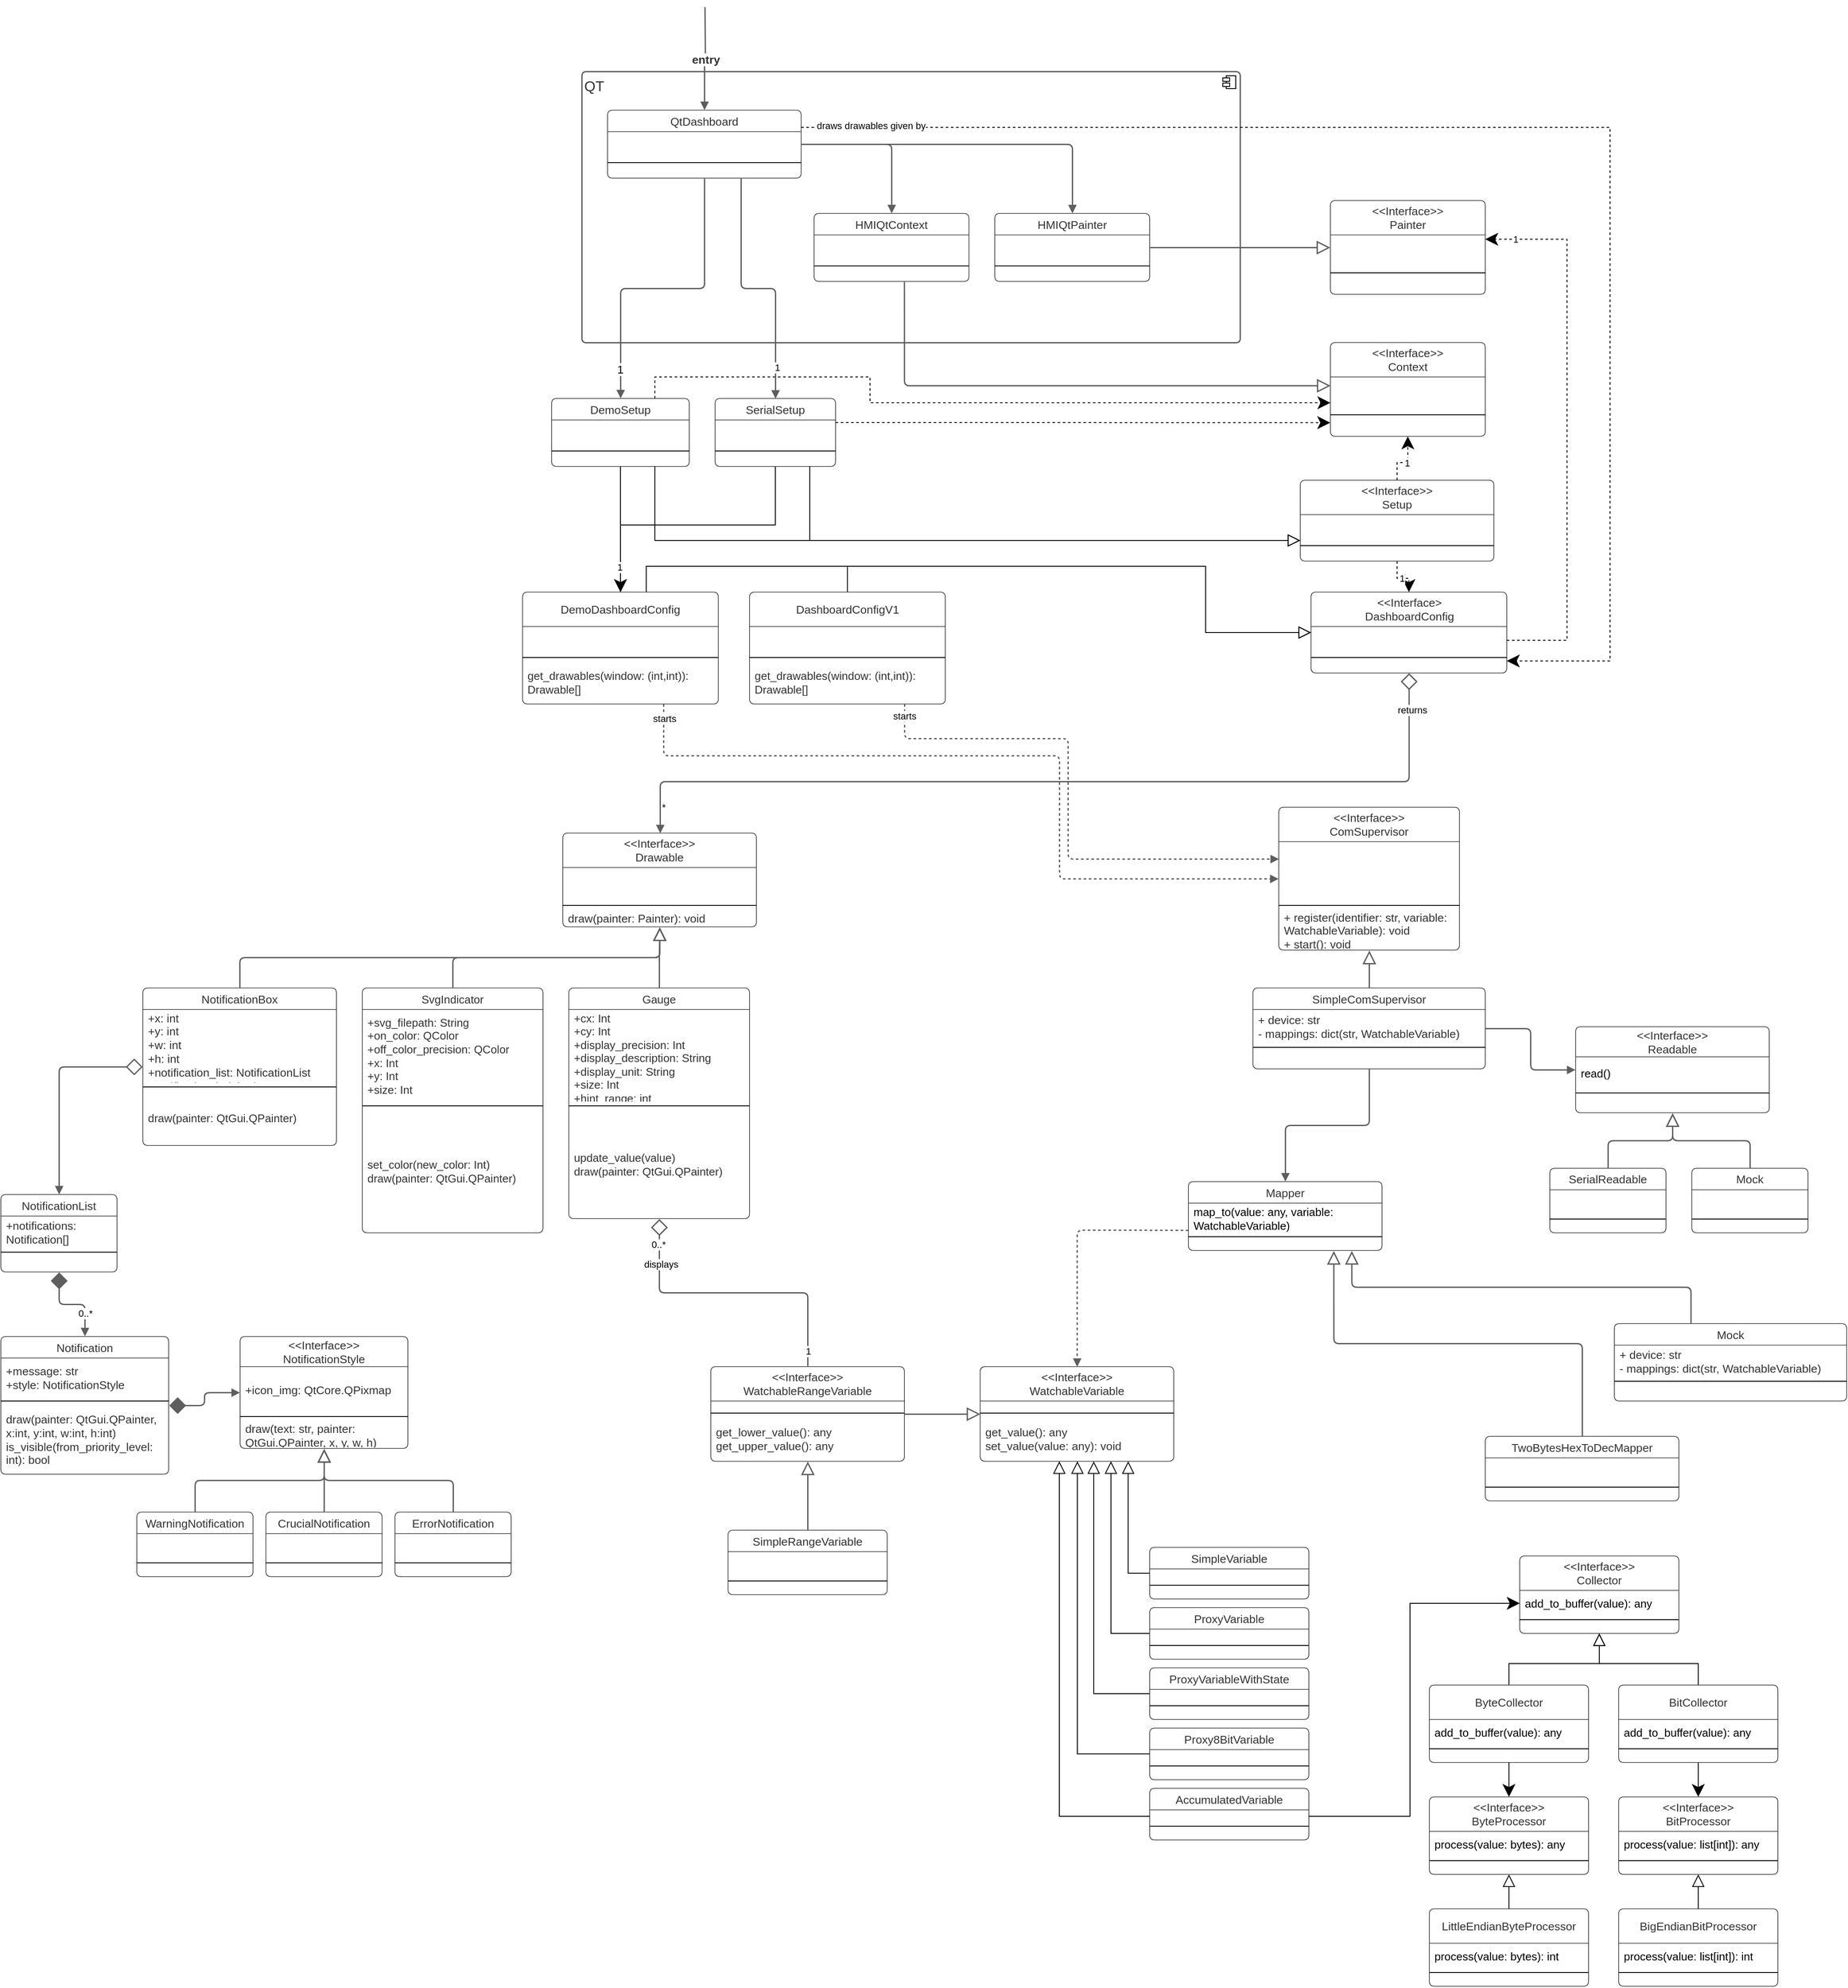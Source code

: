 <mxfile version="13.7.9" type="device" pages="2"><diagram id="OvWo1CDR1LtLt_i2AUPa" name="Class Diagram"><mxGraphModel dx="4294" dy="3791" grid="1" gridSize="10" guides="1" tooltips="1" connect="1" arrows="1" fold="1" page="1" pageScale="1" pageWidth="827" pageHeight="1169" math="0" shadow="0"><root><mxCell id="0"/><mxCell id="1" parent="0"/><mxCell id="y1bX6pfLJ3NHBqkjmhw--1" value="QT" style="html=1;dropTarget=0;fontSize=16.7;fontColor=#333333;align=left;spacing=3.8;verticalAlign=top;strokeColor=#5e5e5e;strokeOpacity=100;rounded=1;absoluteArcSize=1;arcSize=9;strokeWidth=1.5;" parent="1" vertex="1"><mxGeometry x="-1515" y="-1785" width="765" height="315" as="geometry"/></mxCell><mxCell id="y1bX6pfLJ3NHBqkjmhw--2" value="" style="shape=component;jettyWidth=8;jettyHeight=4;" parent="y1bX6pfLJ3NHBqkjmhw--1" vertex="1"><mxGeometry x="1" width="15" height="15" relative="1" as="geometry"><mxPoint x="-20" y="5" as="offset"/></mxGeometry></mxCell><mxCell id="y1bX6pfLJ3NHBqkjmhw--3" value="Gauge" style="html=1;overflow=block;blockSpacing=1;swimlane;childLayout=stackLayout;horizontal=1;horizontalStack=0;resizeParent=1;resizeParentMax=0;resizeLast=0;collapsible=0;fontStyle=0;marginBottom=0;swimlaneFillColor=#ffffff;startSize=25;whiteSpace=wrap;fontSize=13;fontColor=#333333;align=center;spacing=0;strokeColor=#333333;strokeOpacity=100;fillOpacity=100;rounded=1;absoluteArcSize=1;arcSize=12;fillColor=#ffffff;strokeWidth=0.8;" parent="1" vertex="1"><mxGeometry x="-1530" y="-720" width="210" height="268" as="geometry"/></mxCell><mxCell id="y1bX6pfLJ3NHBqkjmhw--4" value="+cx: Int&#10;+cy: Int&#10;+display_precision: Int&#10;+display_description: String&#10;+display_unit: String&#10;+size: Int&#10;+hint_range: int" style="part=1;html=1;resizeHeight=0;strokeColor=none;fillColor=none;align=left;verticalAlign=middle;spacingLeft=4;spacingRight=4;overflow=hidden;rotatable=0;points=[[0,0.5],[1,0.5]];portConstraint=eastwest;swimlaneFillColor=#ffffff;strokeOpacity=100;fillOpacity=100;whiteSpace=wrap;fontSize=13;fontColor=#333333;" parent="y1bX6pfLJ3NHBqkjmhw--3" vertex="1"><mxGeometry y="25" width="210" height="108" as="geometry"/></mxCell><mxCell id="y1bX6pfLJ3NHBqkjmhw--5" value="" style="line;strokeWidth=1;fillColor=none;align=left;verticalAlign=middle;spacingTop=-1;spacingLeft=3;spacingRight=3;rotatable=0;labelPosition=right;points=[];portConstraint=eastwest;" parent="y1bX6pfLJ3NHBqkjmhw--3" vertex="1"><mxGeometry y="133" width="210" height="8" as="geometry"/></mxCell><mxCell id="y1bX6pfLJ3NHBqkjmhw--6" value="update_value(value)&#10;draw(painter: QtGui.QPainter)" style="part=1;html=1;resizeHeight=0;strokeColor=none;fillColor=none;align=left;verticalAlign=middle;spacingLeft=4;spacingRight=4;overflow=hidden;rotatable=0;points=[[0,0.5],[1,0.5]];portConstraint=eastwest;swimlaneFillColor=#ffffff;strokeOpacity=100;fillOpacity=100;whiteSpace=wrap;fontSize=13;fontColor=#333333;" parent="y1bX6pfLJ3NHBqkjmhw--3" vertex="1"><mxGeometry y="141" width="210" height="127" as="geometry"/></mxCell><mxCell id="y1bX6pfLJ3NHBqkjmhw--7" value="SvgIndicator" style="html=1;overflow=block;blockSpacing=1;swimlane;childLayout=stackLayout;horizontal=1;horizontalStack=0;resizeParent=1;resizeParentMax=0;resizeLast=0;collapsible=0;fontStyle=0;marginBottom=0;swimlaneFillColor=#ffffff;startSize=25;whiteSpace=wrap;fontSize=13;fontColor=#333333;align=center;spacing=0;strokeColor=#333333;strokeOpacity=100;fillOpacity=100;rounded=1;absoluteArcSize=1;arcSize=12;fillColor=#ffffff;strokeWidth=0.8;" parent="1" vertex="1"><mxGeometry x="-1770" y="-720" width="210" height="284.5" as="geometry"/></mxCell><mxCell id="y1bX6pfLJ3NHBqkjmhw--8" value="+svg_filepath: String&#10;+on_color: QColor&#10;+off_color_precision: QColor&#10;+x: Int&#10;+y: Int&#10;+size: Int" style="part=1;html=1;resizeHeight=0;strokeColor=none;fillColor=none;align=left;verticalAlign=middle;spacingLeft=4;spacingRight=4;overflow=hidden;rotatable=0;points=[[0,0.5],[1,0.5]];portConstraint=eastwest;swimlaneFillColor=#ffffff;strokeOpacity=100;fillOpacity=100;whiteSpace=wrap;fontSize=13;fontColor=#333333;" parent="y1bX6pfLJ3NHBqkjmhw--7" vertex="1"><mxGeometry y="25" width="210" height="108" as="geometry"/></mxCell><mxCell id="y1bX6pfLJ3NHBqkjmhw--9" value="" style="line;strokeWidth=1;fillColor=none;align=left;verticalAlign=middle;spacingTop=-1;spacingLeft=3;spacingRight=3;rotatable=0;labelPosition=right;points=[];portConstraint=eastwest;" parent="y1bX6pfLJ3NHBqkjmhw--7" vertex="1"><mxGeometry y="133" width="210" height="8" as="geometry"/></mxCell><mxCell id="y1bX6pfLJ3NHBqkjmhw--10" value="set_color(new_color: Int)&#10;draw(painter: QtGui.QPainter)" style="part=1;html=1;resizeHeight=0;strokeColor=none;fillColor=none;align=left;verticalAlign=middle;spacingLeft=4;spacingRight=4;overflow=hidden;rotatable=0;points=[[0,0.5],[1,0.5]];portConstraint=eastwest;swimlaneFillColor=#ffffff;strokeOpacity=100;fillOpacity=100;whiteSpace=wrap;fontSize=13;fontColor=#333333;" parent="y1bX6pfLJ3NHBqkjmhw--7" vertex="1"><mxGeometry y="141" width="210" height="143.5" as="geometry"/></mxCell><mxCell id="y1bX6pfLJ3NHBqkjmhw--11" value="&amp;lt;&amp;lt;Interface&amp;gt;&amp;gt;&#10;WatchableVariable" style="html=1;overflow=block;blockSpacing=1;swimlane;childLayout=stackLayout;horizontal=1;horizontalStack=0;resizeParent=1;resizeParentMax=0;resizeLast=0;collapsible=0;fontStyle=0;marginBottom=0;swimlaneFillColor=#ffffff;startSize=40;whiteSpace=wrap;fontSize=13.3;fontColor=#333333;spacing=0;strokeColor=#333333;strokeOpacity=100;fillOpacity=100;rounded=1;absoluteArcSize=1;arcSize=12;fillColor=#ffffff;strokeWidth=0.8;" parent="1" vertex="1"><mxGeometry x="-1052" y="-280" width="225" height="110" as="geometry"/></mxCell><mxCell id="y1bX6pfLJ3NHBqkjmhw--12" value="" style="part=1;html=1;resizeHeight=0;strokeColor=none;fillColor=none;align=left;verticalAlign=middle;spacingLeft=4;spacingRight=4;overflow=hidden;rotatable=0;points=[[0,0.5],[1,0.5]];portConstraint=eastwest;swimlaneFillColor=#ffffff;strokeOpacity=100;fillOpacity=100;whiteSpace=wrap;fontSize=13;" parent="y1bX6pfLJ3NHBqkjmhw--11" vertex="1"><mxGeometry y="40" width="225" height="10" as="geometry"/></mxCell><mxCell id="y1bX6pfLJ3NHBqkjmhw--13" value="" style="line;strokeWidth=1;fillColor=none;align=left;verticalAlign=middle;spacingTop=-1;spacingLeft=3;spacingRight=3;rotatable=0;labelPosition=right;points=[];portConstraint=eastwest;" parent="y1bX6pfLJ3NHBqkjmhw--11" vertex="1"><mxGeometry y="50" width="225" height="8" as="geometry"/></mxCell><mxCell id="y1bX6pfLJ3NHBqkjmhw--14" value="get_value(): any&#10;set_value(value: any): void" style="part=1;html=1;resizeHeight=0;strokeColor=none;fillColor=none;align=left;verticalAlign=middle;spacingLeft=4;spacingRight=4;overflow=hidden;rotatable=0;points=[[0,0.5],[1,0.5]];portConstraint=eastwest;swimlaneFillColor=#ffffff;strokeOpacity=100;fillOpacity=100;whiteSpace=wrap;fontSize=13.3;fontColor=#333333;" parent="y1bX6pfLJ3NHBqkjmhw--11" vertex="1"><mxGeometry y="58" width="225" height="52" as="geometry"/></mxCell><mxCell id="y1bX6pfLJ3NHBqkjmhw--15" value="&amp;lt;&amp;lt;Interface&amp;gt;&amp;gt;&#10;WatchableRangeVariable" style="html=1;overflow=block;blockSpacing=1;swimlane;childLayout=stackLayout;horizontal=1;horizontalStack=0;resizeParent=1;resizeParentMax=0;resizeLast=0;collapsible=0;fontStyle=0;marginBottom=0;swimlaneFillColor=#ffffff;startSize=40;whiteSpace=wrap;fontSize=13.3;fontColor=#333333;spacing=0;strokeColor=#333333;strokeOpacity=100;fillOpacity=100;rounded=1;absoluteArcSize=1;arcSize=12;fillColor=#ffffff;strokeWidth=0.8;" parent="1" vertex="1"><mxGeometry x="-1365" y="-280" width="225" height="110" as="geometry"/></mxCell><mxCell id="y1bX6pfLJ3NHBqkjmhw--16" value="" style="part=1;html=1;resizeHeight=0;strokeColor=none;fillColor=none;align=left;verticalAlign=middle;spacingLeft=4;spacingRight=4;overflow=hidden;rotatable=0;points=[[0,0.5],[1,0.5]];portConstraint=eastwest;swimlaneFillColor=#ffffff;strokeOpacity=100;fillOpacity=100;whiteSpace=wrap;fontSize=13;" parent="y1bX6pfLJ3NHBqkjmhw--15" vertex="1"><mxGeometry y="40" width="225" height="10" as="geometry"/></mxCell><mxCell id="y1bX6pfLJ3NHBqkjmhw--17" value="" style="line;strokeWidth=1;fillColor=none;align=left;verticalAlign=middle;spacingTop=-1;spacingLeft=3;spacingRight=3;rotatable=0;labelPosition=right;points=[];portConstraint=eastwest;" parent="y1bX6pfLJ3NHBqkjmhw--15" vertex="1"><mxGeometry y="50" width="225" height="8" as="geometry"/></mxCell><mxCell id="y1bX6pfLJ3NHBqkjmhw--18" value="get_lower_value(): any&#10;get_upper_value(): any" style="part=1;html=1;resizeHeight=0;strokeColor=none;fillColor=none;align=left;verticalAlign=middle;spacingLeft=4;spacingRight=4;overflow=hidden;rotatable=0;points=[[0,0.5],[1,0.5]];portConstraint=eastwest;swimlaneFillColor=#ffffff;strokeOpacity=100;fillOpacity=100;whiteSpace=wrap;fontSize=13.3;fontColor=#333333;" parent="y1bX6pfLJ3NHBqkjmhw--15" vertex="1"><mxGeometry y="58" width="225" height="52" as="geometry"/></mxCell><UserObject label="" lucidchartObjectId="P3sjF9GtvoAo" id="y1bX6pfLJ3NHBqkjmhw--19"><mxCell style="html=1;jettySize=18;whiteSpace=wrap;fontSize=13;strokeColor=#5E5E5E;strokeWidth=1.5;rounded=1;arcSize=12;edgeStyle=orthogonalEdgeStyle;startArrow=none;endArrow=block;endFill=0;endSize=12;" parent="1" source="y1bX6pfLJ3NHBqkjmhw--15" target="y1bX6pfLJ3NHBqkjmhw--11" edge="1"><mxGeometry width="100" height="100" relative="1" as="geometry"><Array as="points"/></mxGeometry></mxCell></UserObject><mxCell id="y1bX6pfLJ3NHBqkjmhw--20" value="&amp;lt;&amp;lt;Interface&amp;gt;&amp;gt;&#10;ComSupervisor" style="html=1;overflow=block;blockSpacing=1;swimlane;childLayout=stackLayout;horizontal=1;horizontalStack=0;resizeParent=1;resizeParentMax=0;resizeLast=0;collapsible=0;fontStyle=0;marginBottom=0;swimlaneFillColor=#ffffff;startSize=40;whiteSpace=wrap;fontSize=13.3;fontColor=#333333;spacing=0;strokeColor=#333333;strokeOpacity=100;fillOpacity=100;rounded=1;absoluteArcSize=1;arcSize=12;fillColor=#ffffff;strokeWidth=0.8;" parent="1" vertex="1"><mxGeometry x="-705" y="-930" width="210" height="166" as="geometry"/></mxCell><mxCell id="y1bX6pfLJ3NHBqkjmhw--21" value="" style="part=1;html=1;resizeHeight=0;strokeColor=none;fillColor=none;align=left;verticalAlign=middle;spacingLeft=4;spacingRight=4;overflow=hidden;rotatable=0;points=[[0,0.5],[1,0.5]];portConstraint=eastwest;swimlaneFillColor=#ffffff;strokeOpacity=100;fillOpacity=100;whiteSpace=wrap;fontSize=13;" parent="y1bX6pfLJ3NHBqkjmhw--20" vertex="1"><mxGeometry y="40" width="210" height="70" as="geometry"/></mxCell><mxCell id="y1bX6pfLJ3NHBqkjmhw--22" value="" style="line;strokeWidth=1;fillColor=none;align=left;verticalAlign=middle;spacingTop=-1;spacingLeft=3;spacingRight=3;rotatable=0;labelPosition=right;points=[];portConstraint=eastwest;" parent="y1bX6pfLJ3NHBqkjmhw--20" vertex="1"><mxGeometry y="110" width="210" height="8" as="geometry"/></mxCell><mxCell id="y1bX6pfLJ3NHBqkjmhw--23" value="+ register(identifier: str, variable: WatchableVariable): void&#10;+ start(): void" style="part=1;html=1;resizeHeight=0;strokeColor=none;fillColor=none;align=left;verticalAlign=middle;spacingLeft=4;spacingRight=4;overflow=hidden;rotatable=0;points=[[0,0.5],[1,0.5]];portConstraint=eastwest;swimlaneFillColor=#ffffff;strokeOpacity=100;fillOpacity=100;whiteSpace=wrap;fontSize=13.3;fontColor=#333333;" parent="y1bX6pfLJ3NHBqkjmhw--20" vertex="1"><mxGeometry y="118" width="210" height="48" as="geometry"/></mxCell><mxCell id="y1bX6pfLJ3NHBqkjmhw--24" value="SimpleComSupervisor" style="html=1;overflow=block;blockSpacing=1;swimlane;childLayout=stackLayout;horizontal=1;horizontalStack=0;resizeParent=1;resizeParentMax=0;resizeLast=0;collapsible=0;fontStyle=0;marginBottom=0;swimlaneFillColor=#ffffff;startSize=25;whiteSpace=wrap;fontSize=13.3;fontColor=#333333;spacing=0;strokeColor=#333333;strokeOpacity=100;fillOpacity=100;rounded=1;absoluteArcSize=1;arcSize=12;fillColor=#ffffff;strokeWidth=0.8;" parent="1" vertex="1"><mxGeometry x="-735" y="-720" width="270" height="94" as="geometry"/></mxCell><mxCell id="y1bX6pfLJ3NHBqkjmhw--25" value="+ device: str&#10;- mappings: dict(str, WatchableVariable)" style="part=1;html=1;resizeHeight=0;strokeColor=none;fillColor=none;align=left;verticalAlign=middle;spacingLeft=4;spacingRight=4;overflow=hidden;rotatable=0;points=[[0,0.5],[1,0.5]];portConstraint=eastwest;swimlaneFillColor=#ffffff;strokeOpacity=100;fillOpacity=100;whiteSpace=wrap;fontSize=13.3;fontColor=#333333;" parent="y1bX6pfLJ3NHBqkjmhw--24" vertex="1"><mxGeometry y="25" width="270" height="40" as="geometry"/></mxCell><mxCell id="y1bX6pfLJ3NHBqkjmhw--26" value="" style="line;strokeWidth=1;fillColor=none;align=left;verticalAlign=middle;spacingTop=-1;spacingLeft=3;spacingRight=3;rotatable=0;labelPosition=right;points=[];portConstraint=eastwest;" parent="y1bX6pfLJ3NHBqkjmhw--24" vertex="1"><mxGeometry y="65" width="270" height="8" as="geometry"/></mxCell><mxCell id="y1bX6pfLJ3NHBqkjmhw--27" value="" style="part=1;html=1;resizeHeight=0;strokeColor=none;fillColor=none;align=left;verticalAlign=middle;spacingLeft=4;spacingRight=4;overflow=hidden;rotatable=0;points=[[0,0.5],[1,0.5]];portConstraint=eastwest;swimlaneFillColor=#ffffff;strokeOpacity=100;fillOpacity=100;whiteSpace=wrap;fontSize=13;" parent="y1bX6pfLJ3NHBqkjmhw--24" vertex="1"><mxGeometry y="73" width="270" height="21" as="geometry"/></mxCell><UserObject label="" lucidchartObjectId="74sjXi30YucW" id="y1bX6pfLJ3NHBqkjmhw--28"><mxCell style="html=1;jettySize=18;whiteSpace=wrap;fontSize=13;strokeColor=#5E5E5E;strokeWidth=1.5;rounded=1;arcSize=12;edgeStyle=orthogonalEdgeStyle;startArrow=none;endArrow=block;endFill=0;endSize=12;exitX=0.5;exitY=-0.003;exitPerimeter=0;entryX=0.5;entryY=1.002;entryPerimeter=0;" parent="1" source="y1bX6pfLJ3NHBqkjmhw--24" target="y1bX6pfLJ3NHBqkjmhw--20" edge="1"><mxGeometry width="100" height="100" relative="1" as="geometry"><Array as="points"/></mxGeometry></mxCell></UserObject><UserObject label="" lucidchartObjectId="A8sjq0gFwR20" id="y1bX6pfLJ3NHBqkjmhw--29"><mxCell style="html=1;jettySize=18;whiteSpace=wrap;fontSize=13;strokeColor=#5E5E5E;strokeWidth=1.5;rounded=1;arcSize=12;edgeStyle=orthogonalEdgeStyle;startArrow=diamond;startFill=0;startSize=16;endArrow=none;exitX=0.5;exitY=1.001;exitPerimeter=0;" parent="1" source="y1bX6pfLJ3NHBqkjmhw--3" target="y1bX6pfLJ3NHBqkjmhw--15" edge="1"><mxGeometry width="100" height="100" relative="1" as="geometry"><Array as="points"/><mxPoint x="-1240" y="-300" as="targetPoint"/></mxGeometry></mxCell></UserObject><mxCell id="Mb-ZUWnIBEEJiN4kVynR-134" value="1" style="edgeLabel;html=1;align=center;verticalAlign=middle;resizable=0;points=[];" parent="y1bX6pfLJ3NHBqkjmhw--29" connectable="0" vertex="1"><mxGeometry x="0.891" relative="1" as="geometry"><mxPoint as="offset"/></mxGeometry></mxCell><mxCell id="Mb-ZUWnIBEEJiN4kVynR-135" value="displays" style="edgeLabel;html=1;align=center;verticalAlign=middle;resizable=0;points=[];" parent="y1bX6pfLJ3NHBqkjmhw--29" connectable="0" vertex="1"><mxGeometry x="-0.696" y="2" relative="1" as="geometry"><mxPoint as="offset"/></mxGeometry></mxCell><mxCell id="Mb-ZUWnIBEEJiN4kVynR-136" value="0..*" style="edgeLabel;html=1;align=center;verticalAlign=middle;resizable=0;points=[];" parent="y1bX6pfLJ3NHBqkjmhw--29" connectable="0" vertex="1"><mxGeometry x="-0.832" y="-1" relative="1" as="geometry"><mxPoint as="offset"/></mxGeometry></mxCell><mxCell id="y1bX6pfLJ3NHBqkjmhw--33" value="SimpleRangeVariable" style="html=1;overflow=block;blockSpacing=1;swimlane;childLayout=stackLayout;horizontal=1;horizontalStack=0;resizeParent=1;resizeParentMax=0;resizeLast=0;collapsible=0;fontStyle=0;marginBottom=0;swimlaneFillColor=#ffffff;startSize=25;whiteSpace=wrap;fontSize=13.3;fontColor=#333333;spacing=0;strokeColor=#333333;strokeOpacity=100;fillOpacity=100;rounded=1;absoluteArcSize=1;arcSize=12;fillColor=#ffffff;strokeWidth=0.8;" parent="1" vertex="1"><mxGeometry x="-1345" y="-90" width="185" height="75" as="geometry"/></mxCell><mxCell id="y1bX6pfLJ3NHBqkjmhw--34" value="" style="part=1;html=1;resizeHeight=0;strokeColor=none;fillColor=none;align=left;verticalAlign=middle;spacingLeft=4;spacingRight=4;overflow=hidden;rotatable=0;points=[[0,0.5],[1,0.5]];portConstraint=eastwest;swimlaneFillColor=#ffffff;strokeOpacity=100;fillOpacity=100;whiteSpace=wrap;fontSize=13;" parent="y1bX6pfLJ3NHBqkjmhw--33" vertex="1"><mxGeometry y="25" width="185" height="30" as="geometry"/></mxCell><mxCell id="y1bX6pfLJ3NHBqkjmhw--35" value="" style="line;strokeWidth=1;fillColor=none;align=left;verticalAlign=middle;spacingTop=-1;spacingLeft=3;spacingRight=3;rotatable=0;labelPosition=right;points=[];portConstraint=eastwest;" parent="y1bX6pfLJ3NHBqkjmhw--33" vertex="1"><mxGeometry y="55" width="185" height="8" as="geometry"/></mxCell><mxCell id="y1bX6pfLJ3NHBqkjmhw--36" value="" style="part=1;html=1;resizeHeight=0;strokeColor=none;fillColor=none;align=left;verticalAlign=middle;spacingLeft=4;spacingRight=4;overflow=hidden;rotatable=0;points=[[0,0.5],[1,0.5]];portConstraint=eastwest;swimlaneFillColor=#ffffff;strokeOpacity=100;fillOpacity=100;whiteSpace=wrap;fontSize=13;" parent="y1bX6pfLJ3NHBqkjmhw--33" vertex="1"><mxGeometry y="63" width="185" height="12" as="geometry"/></mxCell><UserObject label="" lucidchartObjectId="6_sj-.als3CO" id="y1bX6pfLJ3NHBqkjmhw--37"><mxCell style="html=1;jettySize=18;whiteSpace=wrap;fontSize=13;strokeColor=#5E5E5E;strokeWidth=1.5;rounded=1;arcSize=12;edgeStyle=orthogonalEdgeStyle;startArrow=none;endArrow=block;endFill=0;endSize=12;" parent="1" source="y1bX6pfLJ3NHBqkjmhw--33" target="y1bX6pfLJ3NHBqkjmhw--15" edge="1"><mxGeometry width="100" height="100" relative="1" as="geometry"><Array as="points"/></mxGeometry></mxCell></UserObject><mxCell id="y1bX6pfLJ3NHBqkjmhw--42" value="&amp;lt;&amp;lt;Interface&amp;gt;&amp;gt;&#10;Drawable" style="html=1;overflow=block;blockSpacing=1;swimlane;childLayout=stackLayout;horizontal=1;horizontalStack=0;resizeParent=1;resizeParentMax=0;resizeLast=0;collapsible=0;fontStyle=0;marginBottom=0;swimlaneFillColor=#ffffff;startSize=40;whiteSpace=wrap;fontSize=13.3;fontColor=#333333;spacing=0;strokeColor=#333333;strokeOpacity=100;fillOpacity=100;rounded=1;absoluteArcSize=1;arcSize=12;fillColor=#ffffff;strokeWidth=0.8;" parent="1" vertex="1"><mxGeometry x="-1537" y="-900" width="225" height="109" as="geometry"/></mxCell><mxCell id="y1bX6pfLJ3NHBqkjmhw--43" value="" style="part=1;html=1;resizeHeight=0;strokeColor=none;fillColor=none;align=left;verticalAlign=middle;spacingLeft=4;spacingRight=4;overflow=hidden;rotatable=0;points=[[0,0.5],[1,0.5]];portConstraint=eastwest;swimlaneFillColor=#ffffff;strokeOpacity=100;fillOpacity=100;whiteSpace=wrap;fontSize=13;" parent="y1bX6pfLJ3NHBqkjmhw--42" vertex="1"><mxGeometry y="40" width="225" height="40" as="geometry"/></mxCell><mxCell id="y1bX6pfLJ3NHBqkjmhw--44" value="" style="line;strokeWidth=1;fillColor=none;align=left;verticalAlign=middle;spacingTop=-1;spacingLeft=3;spacingRight=3;rotatable=0;labelPosition=right;points=[];portConstraint=eastwest;" parent="y1bX6pfLJ3NHBqkjmhw--42" vertex="1"><mxGeometry y="80" width="225" height="8" as="geometry"/></mxCell><mxCell id="y1bX6pfLJ3NHBqkjmhw--45" value="draw(painter: Painter): void" style="part=1;html=1;resizeHeight=0;strokeColor=none;fillColor=none;align=left;verticalAlign=middle;spacingLeft=4;spacingRight=4;overflow=hidden;rotatable=0;points=[[0,0.5],[1,0.5]];portConstraint=eastwest;swimlaneFillColor=#ffffff;strokeOpacity=100;fillOpacity=100;whiteSpace=wrap;fontSize=13.3;fontColor=#333333;" parent="y1bX6pfLJ3NHBqkjmhw--42" vertex="1"><mxGeometry y="88" width="225" height="21" as="geometry"/></mxCell><UserObject label="" lucidchartObjectId="JatjFHq9pG._" id="y1bX6pfLJ3NHBqkjmhw--46"><mxCell style="html=1;jettySize=18;whiteSpace=wrap;fontSize=13;strokeColor=#5E5E5E;strokeWidth=1.5;rounded=1;arcSize=12;edgeStyle=orthogonalEdgeStyle;startArrow=none;endArrow=block;endFill=0;endSize=12;exitX=0.5;exitY=-0.001;exitPerimeter=0;entryX=0.5;entryY=1.003;entryPerimeter=0;" parent="1" source="y1bX6pfLJ3NHBqkjmhw--3" target="y1bX6pfLJ3NHBqkjmhw--42" edge="1"><mxGeometry width="100" height="100" relative="1" as="geometry"><Array as="points"/></mxGeometry></mxCell></UserObject><UserObject label="" lucidchartObjectId="_atjGHvOMjy5" id="y1bX6pfLJ3NHBqkjmhw--47"><mxCell style="html=1;jettySize=18;whiteSpace=wrap;fontSize=13;strokeColor=#5E5E5E;strokeWidth=1.5;rounded=1;arcSize=12;edgeStyle=orthogonalEdgeStyle;startArrow=diamond;startFill=0;startSize=16;endArrow=block;endFill=1;" parent="1" source="Mb-ZUWnIBEEJiN4kVynR-21" target="y1bX6pfLJ3NHBqkjmhw--42" edge="1"><mxGeometry width="100" height="100" relative="1" as="geometry"><Array as="points"><mxPoint x="-554" y="-960"/><mxPoint x="-1424" y="-960"/></Array><mxPoint x="-1080.45" y="-853" as="sourcePoint"/></mxGeometry></mxCell></UserObject><mxCell id="Mb-ZUWnIBEEJiN4kVynR-123" value="*" style="edgeLabel;html=1;align=center;verticalAlign=middle;resizable=0;points=[];" parent="y1bX6pfLJ3NHBqkjmhw--47" connectable="0" vertex="1"><mxGeometry x="0.714" y="-1" relative="1" as="geometry"><mxPoint x="-87.3" y="31" as="offset"/></mxGeometry></mxCell><mxCell id="Mb-ZUWnIBEEJiN4kVynR-141" value="returns" style="edgeLabel;html=1;align=center;verticalAlign=middle;resizable=0;points=[];" parent="y1bX6pfLJ3NHBqkjmhw--47" connectable="0" vertex="1"><mxGeometry x="-0.919" y="3" relative="1" as="geometry"><mxPoint as="offset"/></mxGeometry></mxCell><UserObject label="" lucidchartObjectId="1btjYtL0E3yl" id="y1bX6pfLJ3NHBqkjmhw--49"><mxCell style="html=1;jettySize=18;whiteSpace=wrap;fontSize=13;strokeColor=#5E5E5E;dashed=1;fixDash=1;strokeWidth=1.5;rounded=1;arcSize=12;edgeStyle=orthogonalEdgeStyle;startArrow=none;endArrow=block;endFill=1;entryX=-0.002;entryY=0.5;entryPerimeter=0;" parent="1" source="Mb-ZUWnIBEEJiN4kVynR-25" target="y1bX6pfLJ3NHBqkjmhw--20" edge="1"><mxGeometry width="100" height="100" relative="1" as="geometry"><Array as="points"><mxPoint x="-1420" y="-990"/><mxPoint x="-960" y="-990"/><mxPoint x="-960" y="-847"/></Array><mxPoint x="-854.55" y="-853" as="sourcePoint"/></mxGeometry></mxCell></UserObject><mxCell id="Mb-ZUWnIBEEJiN4kVynR-139" value="starts" style="edgeLabel;html=1;align=center;verticalAlign=middle;resizable=0;points=[];" parent="y1bX6pfLJ3NHBqkjmhw--49" connectable="0" vertex="1"><mxGeometry x="-0.963" y="1" relative="1" as="geometry"><mxPoint as="offset"/></mxGeometry></mxCell><UserObject label="" lucidchartObjectId="0ctjyGv2D6mz" id="y1bX6pfLJ3NHBqkjmhw--51"><mxCell style="html=1;jettySize=18;whiteSpace=wrap;fontSize=13;strokeColor=#5E5E5E;strokeWidth=1.5;rounded=1;arcSize=12;edgeStyle=orthogonalEdgeStyle;startArrow=none;endArrow=block;endFill=0;endSize=12;exitX=0.5;exitY=-0.001;exitPerimeter=0;entryX=0.5;entryY=1.003;entryPerimeter=0;" parent="1" source="y1bX6pfLJ3NHBqkjmhw--7" target="y1bX6pfLJ3NHBqkjmhw--42" edge="1"><mxGeometry width="100" height="100" relative="1" as="geometry"><Array as="points"/></mxGeometry></mxCell></UserObject><mxCell id="y1bX6pfLJ3NHBqkjmhw--52" value="NotificationBox" style="html=1;overflow=block;blockSpacing=1;swimlane;childLayout=stackLayout;horizontal=1;horizontalStack=0;resizeParent=1;resizeParentMax=0;resizeLast=0;collapsible=0;fontStyle=0;marginBottom=0;swimlaneFillColor=#ffffff;startSize=25;whiteSpace=wrap;fontSize=13.3;fontColor=#333333;spacing=0;strokeColor=#333333;strokeOpacity=100;fillOpacity=100;rounded=1;absoluteArcSize=1;arcSize=12;fillColor=#ffffff;strokeWidth=0.8;" parent="1" vertex="1"><mxGeometry x="-2025" y="-720" width="225" height="183" as="geometry"/></mxCell><mxCell id="y1bX6pfLJ3NHBqkjmhw--53" value="+x: int&#10;+y: int&#10;+w: int&#10;+h: int&#10;+notification_list: NotificationList&#10;+notification_height: int" style="part=1;html=1;resizeHeight=0;strokeColor=none;fillColor=none;align=left;verticalAlign=middle;spacingLeft=4;spacingRight=4;overflow=hidden;rotatable=0;points=[[0,0.5],[1,0.5]];portConstraint=eastwest;swimlaneFillColor=#ffffff;strokeOpacity=100;fillOpacity=100;whiteSpace=wrap;fontSize=13.3;fontColor=#333333;" parent="y1bX6pfLJ3NHBqkjmhw--52" vertex="1"><mxGeometry y="25" width="225" height="86" as="geometry"/></mxCell><mxCell id="y1bX6pfLJ3NHBqkjmhw--54" value="" style="line;strokeWidth=1;fillColor=none;align=left;verticalAlign=middle;spacingTop=-1;spacingLeft=3;spacingRight=3;rotatable=0;labelPosition=right;points=[];portConstraint=eastwest;" parent="y1bX6pfLJ3NHBqkjmhw--52" vertex="1"><mxGeometry y="111" width="225" height="8" as="geometry"/></mxCell><mxCell id="y1bX6pfLJ3NHBqkjmhw--55" value="draw(painter: QtGui.QPainter)" style="part=1;html=1;resizeHeight=0;strokeColor=none;fillColor=none;align=left;verticalAlign=middle;spacingLeft=4;spacingRight=4;overflow=hidden;rotatable=0;points=[[0,0.5],[1,0.5]];portConstraint=eastwest;swimlaneFillColor=#ffffff;strokeOpacity=100;fillOpacity=100;whiteSpace=wrap;fontSize=13;fontColor=#333333;" parent="y1bX6pfLJ3NHBqkjmhw--52" vertex="1"><mxGeometry y="119" width="225" height="64" as="geometry"/></mxCell><UserObject label="" lucidchartObjectId="Ut~j~0QJx-F4" id="y1bX6pfLJ3NHBqkjmhw--56"><mxCell style="html=1;jettySize=18;whiteSpace=wrap;fontSize=13;strokeColor=#5E5E5E;strokeWidth=1.5;rounded=1;arcSize=12;edgeStyle=orthogonalEdgeStyle;startArrow=none;endArrow=block;endFill=0;endSize=12;exitX=0.5;exitY=-0.002;exitPerimeter=0;entryX=0.5;entryY=1.003;entryPerimeter=0;" parent="1" source="y1bX6pfLJ3NHBqkjmhw--52" target="y1bX6pfLJ3NHBqkjmhw--42" edge="1"><mxGeometry width="100" height="100" relative="1" as="geometry"><Array as="points"/></mxGeometry></mxCell></UserObject><mxCell id="y1bX6pfLJ3NHBqkjmhw--57" value="NotificationList" style="html=1;overflow=block;blockSpacing=1;swimlane;childLayout=stackLayout;horizontal=1;horizontalStack=0;resizeParent=1;resizeParentMax=0;resizeLast=0;collapsible=0;fontStyle=0;marginBottom=0;swimlaneFillColor=#ffffff;startSize=25;whiteSpace=wrap;fontSize=13.3;fontColor=#333333;spacing=0;strokeColor=#333333;strokeOpacity=100;fillOpacity=100;rounded=1;absoluteArcSize=1;arcSize=12;fillColor=#ffffff;strokeWidth=0.8;" parent="1" vertex="1"><mxGeometry x="-2190" y="-480" width="135" height="90" as="geometry"/></mxCell><mxCell id="y1bX6pfLJ3NHBqkjmhw--58" value="+notifications: Notification[]" style="part=1;html=1;resizeHeight=0;strokeColor=none;fillColor=none;align=left;verticalAlign=middle;spacingLeft=4;spacingRight=4;overflow=hidden;rotatable=0;points=[[0,0.5],[1,0.5]];portConstraint=eastwest;swimlaneFillColor=#ffffff;strokeOpacity=100;fillOpacity=100;whiteSpace=wrap;fontSize=13.3;fontColor=#333333;" parent="y1bX6pfLJ3NHBqkjmhw--57" vertex="1"><mxGeometry y="25" width="135" height="38" as="geometry"/></mxCell><mxCell id="y1bX6pfLJ3NHBqkjmhw--59" value="" style="line;strokeWidth=1;fillColor=none;align=left;verticalAlign=middle;spacingTop=-1;spacingLeft=3;spacingRight=3;rotatable=0;labelPosition=right;points=[];portConstraint=eastwest;" parent="y1bX6pfLJ3NHBqkjmhw--57" vertex="1"><mxGeometry y="63" width="135" height="8" as="geometry"/></mxCell><mxCell id="y1bX6pfLJ3NHBqkjmhw--60" value="" style="part=1;html=1;resizeHeight=0;strokeColor=none;fillColor=none;align=left;verticalAlign=middle;spacingLeft=4;spacingRight=4;overflow=hidden;rotatable=0;points=[[0,0.5],[1,0.5]];portConstraint=eastwest;swimlaneFillColor=#ffffff;strokeOpacity=100;fillOpacity=100;whiteSpace=wrap;fontSize=13;" parent="y1bX6pfLJ3NHBqkjmhw--57" vertex="1"><mxGeometry y="71" width="135" height="19" as="geometry"/></mxCell><UserObject label="" lucidchartObjectId="fv~j-pOcCjok" id="y1bX6pfLJ3NHBqkjmhw--61"><mxCell style="html=1;jettySize=18;whiteSpace=wrap;fontSize=13;strokeColor=#5E5E5E;strokeWidth=1.5;rounded=1;arcSize=12;edgeStyle=orthogonalEdgeStyle;startArrow=diamond;startFill=0;startSize=16;endArrow=block;endFill=1;exitX=-0.002;exitY=0.5;exitPerimeter=0;entryX=0.5;entryY=-0.003;entryPerimeter=0;" parent="1" source="y1bX6pfLJ3NHBqkjmhw--52" target="y1bX6pfLJ3NHBqkjmhw--57" edge="1"><mxGeometry width="100" height="100" relative="1" as="geometry"><Array as="points"/></mxGeometry></mxCell></UserObject><mxCell id="y1bX6pfLJ3NHBqkjmhw--62" value="Notification" style="html=1;overflow=block;blockSpacing=1;swimlane;childLayout=stackLayout;horizontal=1;horizontalStack=0;resizeParent=1;resizeParentMax=0;resizeLast=0;collapsible=0;fontStyle=0;marginBottom=0;swimlaneFillColor=#ffffff;startSize=25;whiteSpace=wrap;fontSize=13.3;fontColor=#333333;spacing=0;strokeColor=#333333;strokeOpacity=100;fillOpacity=100;rounded=1;absoluteArcSize=1;arcSize=12;fillColor=#ffffff;strokeWidth=0.8;" parent="1" vertex="1"><mxGeometry x="-2190" y="-315" width="195" height="160" as="geometry"/></mxCell><mxCell id="y1bX6pfLJ3NHBqkjmhw--63" value="+message: str&#10;+style: NotificationStyle" style="part=1;html=1;resizeHeight=0;strokeColor=none;fillColor=none;align=left;verticalAlign=middle;spacingLeft=4;spacingRight=4;overflow=hidden;rotatable=0;points=[[0,0.5],[1,0.5]];portConstraint=eastwest;swimlaneFillColor=#ffffff;strokeOpacity=100;fillOpacity=100;whiteSpace=wrap;fontSize=13.3;fontColor=#333333;" parent="y1bX6pfLJ3NHBqkjmhw--62" vertex="1"><mxGeometry y="25" width="195" height="46" as="geometry"/></mxCell><mxCell id="y1bX6pfLJ3NHBqkjmhw--64" value="" style="line;strokeWidth=1;fillColor=none;align=left;verticalAlign=middle;spacingTop=-1;spacingLeft=3;spacingRight=3;rotatable=0;labelPosition=right;points=[];portConstraint=eastwest;" parent="y1bX6pfLJ3NHBqkjmhw--62" vertex="1"><mxGeometry y="71" width="195" height="8" as="geometry"/></mxCell><mxCell id="y1bX6pfLJ3NHBqkjmhw--65" value="draw(painter: QtGui.QPainter, x:int, y:int, w:int, h:int)&lt;br&gt;is_visible(from_priority_level: int): bool" style="part=1;html=1;resizeHeight=0;strokeColor=none;fillColor=none;align=left;verticalAlign=middle;spacingLeft=4;spacingRight=4;overflow=hidden;rotatable=0;points=[[0,0.5],[1,0.5]];portConstraint=eastwest;swimlaneFillColor=#ffffff;strokeOpacity=100;fillOpacity=100;whiteSpace=wrap;fontSize=13.3;fontColor=#333333;" parent="y1bX6pfLJ3NHBqkjmhw--62" vertex="1"><mxGeometry y="79" width="195" height="81" as="geometry"/></mxCell><UserObject label="" lucidchartObjectId="sx~jKy3NtRBN" id="y1bX6pfLJ3NHBqkjmhw--66"><mxCell style="html=1;jettySize=18;whiteSpace=wrap;fontSize=13;strokeColor=#5E5E5E;strokeWidth=1.5;rounded=1;arcSize=12;edgeStyle=orthogonalEdgeStyle;startArrow=diamond;startFill=1;startSize=16;endArrow=block;endFill=1;exitX=0.5;exitY=1.003;exitPerimeter=0;entryX=0.5;entryY=-0.003;entryPerimeter=0;" parent="1" source="y1bX6pfLJ3NHBqkjmhw--57" target="y1bX6pfLJ3NHBqkjmhw--62" edge="1"><mxGeometry width="100" height="100" relative="1" as="geometry"><Array as="points"/></mxGeometry></mxCell></UserObject><mxCell id="Mb-ZUWnIBEEJiN4kVynR-137" value="0..*" style="edgeLabel;html=1;align=center;verticalAlign=middle;resizable=0;points=[];" parent="y1bX6pfLJ3NHBqkjmhw--66" connectable="0" vertex="1"><mxGeometry x="0.484" relative="1" as="geometry"><mxPoint as="offset"/></mxGeometry></mxCell><mxCell id="y1bX6pfLJ3NHBqkjmhw--68" value="&amp;lt;&amp;lt;Interface&amp;gt;&amp;gt;&#10;NotificationStyle" style="html=1;overflow=block;blockSpacing=1;swimlane;childLayout=stackLayout;horizontal=1;horizontalStack=0;resizeParent=1;resizeParentMax=0;resizeLast=0;collapsible=0;fontStyle=0;marginBottom=0;swimlaneFillColor=#ffffff;startSize=35;whiteSpace=wrap;fontSize=13.3;fontColor=#333333;spacing=0;strokeColor=#333333;strokeOpacity=100;fillOpacity=100;rounded=1;absoluteArcSize=1;arcSize=12;fillColor=#ffffff;strokeWidth=0.8;" parent="1" vertex="1"><mxGeometry x="-1912" y="-315" width="195" height="130" as="geometry"/></mxCell><mxCell id="y1bX6pfLJ3NHBqkjmhw--69" value="+icon_img: QtCore.QPixmap" style="part=1;html=1;resizeHeight=0;strokeColor=none;fillColor=none;align=left;verticalAlign=middle;spacingLeft=4;spacingRight=4;overflow=hidden;rotatable=0;points=[[0,0.5],[1,0.5]];portConstraint=eastwest;swimlaneFillColor=#ffffff;strokeOpacity=100;fillOpacity=100;whiteSpace=wrap;fontSize=13.3;fontColor=#333333;" parent="y1bX6pfLJ3NHBqkjmhw--68" vertex="1"><mxGeometry y="35" width="195" height="54" as="geometry"/></mxCell><mxCell id="y1bX6pfLJ3NHBqkjmhw--70" value="" style="line;strokeWidth=1;fillColor=none;align=left;verticalAlign=middle;spacingTop=-1;spacingLeft=3;spacingRight=3;rotatable=0;labelPosition=right;points=[];portConstraint=eastwest;" parent="y1bX6pfLJ3NHBqkjmhw--68" vertex="1"><mxGeometry y="89" width="195" height="8" as="geometry"/></mxCell><mxCell id="y1bX6pfLJ3NHBqkjmhw--71" value="draw(text: str, painter: QtGui.QPainter, x, y, w, h)" style="part=1;html=1;resizeHeight=0;strokeColor=none;fillColor=none;align=left;verticalAlign=middle;spacingLeft=4;spacingRight=4;overflow=hidden;rotatable=0;points=[[0,0.5],[1,0.5]];portConstraint=eastwest;swimlaneFillColor=#ffffff;strokeOpacity=100;fillOpacity=100;whiteSpace=wrap;fontSize=13.3;fontColor=#333333;" parent="y1bX6pfLJ3NHBqkjmhw--68" vertex="1"><mxGeometry y="97" width="195" height="33" as="geometry"/></mxCell><UserObject label="" lucidchartObjectId="wy~jfurgJbxM" id="y1bX6pfLJ3NHBqkjmhw--72"><mxCell style="html=1;jettySize=18;whiteSpace=wrap;fontSize=13;strokeColor=#5E5E5E;strokeWidth=1.5;rounded=1;arcSize=12;edgeStyle=orthogonalEdgeStyle;startArrow=diamond;startFill=1;startSize=16;endArrow=block;endFill=1;exitX=1.002;exitY=0.5;exitPerimeter=0;entryX=-0.002;entryY=0.5;entryPerimeter=0;" parent="1" source="y1bX6pfLJ3NHBqkjmhw--62" target="y1bX6pfLJ3NHBqkjmhw--68" edge="1"><mxGeometry width="100" height="100" relative="1" as="geometry"><Array as="points"/></mxGeometry></mxCell></UserObject><mxCell id="y1bX6pfLJ3NHBqkjmhw--73" value="WarningNotification" style="html=1;overflow=block;blockSpacing=1;swimlane;childLayout=stackLayout;horizontal=1;horizontalStack=0;resizeParent=1;resizeParentMax=0;resizeLast=0;collapsible=0;fontStyle=0;marginBottom=0;swimlaneFillColor=#ffffff;startSize=25;whiteSpace=wrap;fontSize=13.3;fontColor=#333333;spacing=0;strokeColor=#333333;strokeOpacity=100;fillOpacity=100;rounded=1;absoluteArcSize=1;arcSize=12;fillColor=#ffffff;strokeWidth=0.8;" parent="1" vertex="1"><mxGeometry x="-2032" y="-111" width="135" height="75" as="geometry"/></mxCell><mxCell id="y1bX6pfLJ3NHBqkjmhw--74" value="" style="part=1;html=1;resizeHeight=0;strokeColor=none;fillColor=none;align=left;verticalAlign=middle;spacingLeft=4;spacingRight=4;overflow=hidden;rotatable=0;points=[[0,0.5],[1,0.5]];portConstraint=eastwest;swimlaneFillColor=#ffffff;strokeOpacity=100;fillOpacity=100;whiteSpace=wrap;fontSize=13;" parent="y1bX6pfLJ3NHBqkjmhw--73" vertex="1"><mxGeometry y="25" width="135" height="30" as="geometry"/></mxCell><mxCell id="y1bX6pfLJ3NHBqkjmhw--75" value="" style="line;strokeWidth=1;fillColor=none;align=left;verticalAlign=middle;spacingTop=-1;spacingLeft=3;spacingRight=3;rotatable=0;labelPosition=right;points=[];portConstraint=eastwest;" parent="y1bX6pfLJ3NHBqkjmhw--73" vertex="1"><mxGeometry y="55" width="135" height="8" as="geometry"/></mxCell><mxCell id="y1bX6pfLJ3NHBqkjmhw--76" value="" style="part=1;html=1;resizeHeight=0;strokeColor=none;fillColor=none;align=left;verticalAlign=middle;spacingLeft=4;spacingRight=4;overflow=hidden;rotatable=0;points=[[0,0.5],[1,0.5]];portConstraint=eastwest;swimlaneFillColor=#ffffff;strokeOpacity=100;fillOpacity=100;whiteSpace=wrap;fontSize=13;" parent="y1bX6pfLJ3NHBqkjmhw--73" vertex="1"><mxGeometry y="63" width="135" height="12" as="geometry"/></mxCell><mxCell id="y1bX6pfLJ3NHBqkjmhw--77" value="CrucialNotification" style="html=1;overflow=block;blockSpacing=1;swimlane;childLayout=stackLayout;horizontal=1;horizontalStack=0;resizeParent=1;resizeParentMax=0;resizeLast=0;collapsible=0;fontStyle=0;marginBottom=0;swimlaneFillColor=#ffffff;startSize=25;whiteSpace=wrap;fontSize=13.3;fontColor=#333333;spacing=0;strokeColor=#333333;strokeOpacity=100;fillOpacity=100;rounded=1;absoluteArcSize=1;arcSize=12;fillColor=#ffffff;strokeWidth=0.8;" parent="1" vertex="1"><mxGeometry x="-1882" y="-111" width="135" height="75" as="geometry"/></mxCell><mxCell id="y1bX6pfLJ3NHBqkjmhw--78" value="" style="part=1;html=1;resizeHeight=0;strokeColor=none;fillColor=none;align=left;verticalAlign=middle;spacingLeft=4;spacingRight=4;overflow=hidden;rotatable=0;points=[[0,0.5],[1,0.5]];portConstraint=eastwest;swimlaneFillColor=#ffffff;strokeOpacity=100;fillOpacity=100;whiteSpace=wrap;fontSize=13;" parent="y1bX6pfLJ3NHBqkjmhw--77" vertex="1"><mxGeometry y="25" width="135" height="30" as="geometry"/></mxCell><mxCell id="y1bX6pfLJ3NHBqkjmhw--79" value="" style="line;strokeWidth=1;fillColor=none;align=left;verticalAlign=middle;spacingTop=-1;spacingLeft=3;spacingRight=3;rotatable=0;labelPosition=right;points=[];portConstraint=eastwest;" parent="y1bX6pfLJ3NHBqkjmhw--77" vertex="1"><mxGeometry y="55" width="135" height="8" as="geometry"/></mxCell><mxCell id="y1bX6pfLJ3NHBqkjmhw--80" value="" style="part=1;html=1;resizeHeight=0;strokeColor=none;fillColor=none;align=left;verticalAlign=middle;spacingLeft=4;spacingRight=4;overflow=hidden;rotatable=0;points=[[0,0.5],[1,0.5]];portConstraint=eastwest;swimlaneFillColor=#ffffff;strokeOpacity=100;fillOpacity=100;whiteSpace=wrap;fontSize=13;" parent="y1bX6pfLJ3NHBqkjmhw--77" vertex="1"><mxGeometry y="63" width="135" height="12" as="geometry"/></mxCell><mxCell id="y1bX6pfLJ3NHBqkjmhw--81" value="ErrorNotification" style="html=1;overflow=block;blockSpacing=1;swimlane;childLayout=stackLayout;horizontal=1;horizontalStack=0;resizeParent=1;resizeParentMax=0;resizeLast=0;collapsible=0;fontStyle=0;marginBottom=0;swimlaneFillColor=#ffffff;startSize=25;whiteSpace=wrap;fontSize=13.3;fontColor=#333333;spacing=0;strokeColor=#333333;strokeOpacity=100;fillOpacity=100;rounded=1;absoluteArcSize=1;arcSize=12;fillColor=#ffffff;strokeWidth=0.8;" parent="1" vertex="1"><mxGeometry x="-1732" y="-111" width="135" height="75" as="geometry"/></mxCell><mxCell id="y1bX6pfLJ3NHBqkjmhw--82" value="" style="part=1;html=1;resizeHeight=0;strokeColor=none;fillColor=none;align=left;verticalAlign=middle;spacingLeft=4;spacingRight=4;overflow=hidden;rotatable=0;points=[[0,0.5],[1,0.5]];portConstraint=eastwest;swimlaneFillColor=#ffffff;strokeOpacity=100;fillOpacity=100;whiteSpace=wrap;fontSize=13;" parent="y1bX6pfLJ3NHBqkjmhw--81" vertex="1"><mxGeometry y="25" width="135" height="30" as="geometry"/></mxCell><mxCell id="y1bX6pfLJ3NHBqkjmhw--83" value="" style="line;strokeWidth=1;fillColor=none;align=left;verticalAlign=middle;spacingTop=-1;spacingLeft=3;spacingRight=3;rotatable=0;labelPosition=right;points=[];portConstraint=eastwest;" parent="y1bX6pfLJ3NHBqkjmhw--81" vertex="1"><mxGeometry y="55" width="135" height="8" as="geometry"/></mxCell><mxCell id="y1bX6pfLJ3NHBqkjmhw--84" value="" style="part=1;html=1;resizeHeight=0;strokeColor=none;fillColor=none;align=left;verticalAlign=middle;spacingLeft=4;spacingRight=4;overflow=hidden;rotatable=0;points=[[0,0.5],[1,0.5]];portConstraint=eastwest;swimlaneFillColor=#ffffff;strokeOpacity=100;fillOpacity=100;whiteSpace=wrap;fontSize=13;" parent="y1bX6pfLJ3NHBqkjmhw--81" vertex="1"><mxGeometry y="63" width="135" height="12" as="geometry"/></mxCell><UserObject label="" lucidchartObjectId="Vz~j-k3redLq" id="y1bX6pfLJ3NHBqkjmhw--85"><mxCell style="html=1;jettySize=18;whiteSpace=wrap;fontSize=13;strokeColor=#5E5E5E;strokeWidth=1.5;rounded=1;arcSize=12;edgeStyle=orthogonalEdgeStyle;startArrow=none;endArrow=block;endFill=0;endSize=12;exitX=0.5;exitY=-0.004;exitPerimeter=0;entryX=0.5;entryY=1.003;entryPerimeter=0;" parent="1" source="y1bX6pfLJ3NHBqkjmhw--81" target="y1bX6pfLJ3NHBqkjmhw--68" edge="1"><mxGeometry width="100" height="100" relative="1" as="geometry"><Array as="points"/></mxGeometry></mxCell></UserObject><UserObject label="" lucidchartObjectId="Xz~j_188ON-e" id="y1bX6pfLJ3NHBqkjmhw--86"><mxCell style="html=1;jettySize=18;whiteSpace=wrap;fontSize=13;strokeColor=#5E5E5E;strokeWidth=1.5;rounded=1;arcSize=12;edgeStyle=orthogonalEdgeStyle;startArrow=none;endArrow=block;endFill=0;endSize=12;exitX=0.5;exitY=-0.004;exitPerimeter=0;entryX=0.5;entryY=1.003;entryPerimeter=0;" parent="1" source="y1bX6pfLJ3NHBqkjmhw--77" target="y1bX6pfLJ3NHBqkjmhw--68" edge="1"><mxGeometry width="100" height="100" relative="1" as="geometry"><Array as="points"/></mxGeometry></mxCell></UserObject><UserObject label="" lucidchartObjectId="Zz~jWJ.NxETd" id="y1bX6pfLJ3NHBqkjmhw--87"><mxCell style="html=1;jettySize=18;whiteSpace=wrap;fontSize=13;strokeColor=#5E5E5E;strokeWidth=1.5;rounded=1;arcSize=12;edgeStyle=orthogonalEdgeStyle;startArrow=none;endArrow=block;endFill=0;endSize=12;exitX=0.5;exitY=-0.004;exitPerimeter=0;entryX=0.5;entryY=1.003;entryPerimeter=0;" parent="1" source="y1bX6pfLJ3NHBqkjmhw--73" target="y1bX6pfLJ3NHBqkjmhw--68" edge="1"><mxGeometry width="100" height="100" relative="1" as="geometry"><Array as="points"/></mxGeometry></mxCell></UserObject><mxCell id="y1bX6pfLJ3NHBqkjmhw--94" value="Mapper" style="html=1;overflow=block;blockSpacing=1;swimlane;childLayout=stackLayout;horizontal=1;horizontalStack=0;resizeParent=1;resizeParentMax=0;resizeLast=0;collapsible=0;fontStyle=0;marginBottom=0;swimlaneFillColor=#ffffff;startSize=25;whiteSpace=wrap;fontSize=13.3;fontColor=#333333;spacing=0;strokeColor=#333333;strokeOpacity=100;fillOpacity=100;rounded=1;absoluteArcSize=1;arcSize=12;fillColor=#ffffff;strokeWidth=0.8;" parent="1" vertex="1"><mxGeometry x="-810" y="-495" width="225" height="80" as="geometry"/></mxCell><mxCell id="y1bX6pfLJ3NHBqkjmhw--95" value="map_to(value: any, variable: WatchableVariable)" style="part=1;html=1;resizeHeight=0;strokeColor=none;fillColor=none;align=left;verticalAlign=middle;spacingLeft=4;spacingRight=4;overflow=hidden;rotatable=0;points=[[0,0.5],[1,0.5]];portConstraint=eastwest;swimlaneFillColor=#ffffff;strokeOpacity=100;fillOpacity=100;whiteSpace=wrap;fontSize=13;" parent="y1bX6pfLJ3NHBqkjmhw--94" vertex="1"><mxGeometry y="25" width="225" height="35" as="geometry"/></mxCell><mxCell id="y1bX6pfLJ3NHBqkjmhw--96" value="" style="line;strokeWidth=1;fillColor=none;align=left;verticalAlign=middle;spacingTop=-1;spacingLeft=3;spacingRight=3;rotatable=0;labelPosition=right;points=[];portConstraint=eastwest;" parent="y1bX6pfLJ3NHBqkjmhw--94" vertex="1"><mxGeometry y="60" width="225" height="8" as="geometry"/></mxCell><mxCell id="y1bX6pfLJ3NHBqkjmhw--97" value="" style="part=1;html=1;resizeHeight=0;strokeColor=none;fillColor=none;align=left;verticalAlign=middle;spacingLeft=4;spacingRight=4;overflow=hidden;rotatable=0;points=[[0,0.5],[1,0.5]];portConstraint=eastwest;swimlaneFillColor=#ffffff;strokeOpacity=100;fillOpacity=100;whiteSpace=wrap;fontSize=13;" parent="y1bX6pfLJ3NHBqkjmhw--94" vertex="1"><mxGeometry y="68" width="225" height="12" as="geometry"/></mxCell><mxCell id="y1bX6pfLJ3NHBqkjmhw--98" value="TwoBytesHexToDecMapper" style="html=1;overflow=block;blockSpacing=1;swimlane;childLayout=stackLayout;horizontal=1;horizontalStack=0;resizeParent=1;resizeParentMax=0;resizeLast=0;collapsible=0;fontStyle=0;marginBottom=0;swimlaneFillColor=#ffffff;startSize=25;whiteSpace=wrap;fontSize=13.3;fontColor=#333333;spacing=0;strokeColor=#333333;strokeOpacity=100;fillOpacity=100;rounded=1;absoluteArcSize=1;arcSize=12;fillColor=#ffffff;strokeWidth=0.8;" parent="1" vertex="1"><mxGeometry x="-465" y="-199" width="225" height="75" as="geometry"/></mxCell><mxCell id="y1bX6pfLJ3NHBqkjmhw--99" value="" style="part=1;html=1;resizeHeight=0;strokeColor=none;fillColor=none;align=left;verticalAlign=middle;spacingLeft=4;spacingRight=4;overflow=hidden;rotatable=0;points=[[0,0.5],[1,0.5]];portConstraint=eastwest;swimlaneFillColor=#ffffff;strokeOpacity=100;fillOpacity=100;whiteSpace=wrap;fontSize=13;" parent="y1bX6pfLJ3NHBqkjmhw--98" vertex="1"><mxGeometry y="25" width="225" height="30" as="geometry"/></mxCell><mxCell id="y1bX6pfLJ3NHBqkjmhw--100" value="" style="line;strokeWidth=1;fillColor=none;align=left;verticalAlign=middle;spacingTop=-1;spacingLeft=3;spacingRight=3;rotatable=0;labelPosition=right;points=[];portConstraint=eastwest;" parent="y1bX6pfLJ3NHBqkjmhw--98" vertex="1"><mxGeometry y="55" width="225" height="8" as="geometry"/></mxCell><mxCell id="y1bX6pfLJ3NHBqkjmhw--101" value="" style="part=1;html=1;resizeHeight=0;strokeColor=none;fillColor=none;align=left;verticalAlign=middle;spacingLeft=4;spacingRight=4;overflow=hidden;rotatable=0;points=[[0,0.5],[1,0.5]];portConstraint=eastwest;swimlaneFillColor=#ffffff;strokeOpacity=100;fillOpacity=100;whiteSpace=wrap;fontSize=13;" parent="y1bX6pfLJ3NHBqkjmhw--98" vertex="1"><mxGeometry y="63" width="225" height="12" as="geometry"/></mxCell><mxCell id="y1bX6pfLJ3NHBqkjmhw--102" value="Mock" style="html=1;overflow=block;blockSpacing=1;swimlane;childLayout=stackLayout;horizontal=1;horizontalStack=0;resizeParent=1;resizeParentMax=0;resizeLast=0;collapsible=0;fontStyle=0;marginBottom=0;swimlaneFillColor=#ffffff;startSize=25;whiteSpace=wrap;fontSize=13.3;fontColor=#333333;spacing=0;strokeColor=#333333;strokeOpacity=100;fillOpacity=100;rounded=1;absoluteArcSize=1;arcSize=12;fillColor=#ffffff;strokeWidth=0.8;" parent="1" vertex="1"><mxGeometry x="-315" y="-330" width="270" height="90" as="geometry"/></mxCell><mxCell id="y1bX6pfLJ3NHBqkjmhw--103" value="+ device: str&#10;- mappings: dict(str, WatchableVariable)" style="part=1;html=1;resizeHeight=0;strokeColor=none;fillColor=none;align=left;verticalAlign=middle;spacingLeft=4;spacingRight=4;overflow=hidden;rotatable=0;points=[[0,0.5],[1,0.5]];portConstraint=eastwest;swimlaneFillColor=#ffffff;strokeOpacity=100;fillOpacity=100;whiteSpace=wrap;fontSize=13.3;fontColor=#333333;" parent="y1bX6pfLJ3NHBqkjmhw--102" vertex="1"><mxGeometry y="25" width="270" height="38" as="geometry"/></mxCell><mxCell id="y1bX6pfLJ3NHBqkjmhw--104" value="" style="line;strokeWidth=1;fillColor=none;align=left;verticalAlign=middle;spacingTop=-1;spacingLeft=3;spacingRight=3;rotatable=0;labelPosition=right;points=[];portConstraint=eastwest;" parent="y1bX6pfLJ3NHBqkjmhw--102" vertex="1"><mxGeometry y="63" width="270" height="8" as="geometry"/></mxCell><mxCell id="y1bX6pfLJ3NHBqkjmhw--105" value="" style="part=1;html=1;resizeHeight=0;strokeColor=none;fillColor=none;align=left;verticalAlign=middle;spacingLeft=4;spacingRight=4;overflow=hidden;rotatable=0;points=[[0,0.5],[1,0.5]];portConstraint=eastwest;swimlaneFillColor=#ffffff;strokeOpacity=100;fillOpacity=100;whiteSpace=wrap;fontSize=13;" parent="y1bX6pfLJ3NHBqkjmhw--102" vertex="1"><mxGeometry y="71" width="270" height="19" as="geometry"/></mxCell><mxCell id="y1bX6pfLJ3NHBqkjmhw--106" value="&amp;lt;&amp;lt;Interface&amp;gt;&amp;gt;&#10;Readable" style="html=1;overflow=block;blockSpacing=1;swimlane;childLayout=stackLayout;horizontal=1;horizontalStack=0;resizeParent=1;resizeParentMax=0;resizeLast=0;collapsible=0;fontStyle=0;marginBottom=0;swimlaneFillColor=#ffffff;startSize=35;whiteSpace=wrap;fontSize=13.3;fontColor=#333333;spacing=0;strokeColor=#333333;strokeOpacity=100;fillOpacity=100;rounded=1;absoluteArcSize=1;arcSize=12;fillColor=#ffffff;strokeWidth=0.8;" parent="1" vertex="1"><mxGeometry x="-360" y="-675" width="225" height="100" as="geometry"/></mxCell><mxCell id="y1bX6pfLJ3NHBqkjmhw--107" value="read()" style="part=1;html=1;resizeHeight=0;strokeColor=none;fillColor=none;align=left;verticalAlign=middle;spacingLeft=4;spacingRight=4;overflow=hidden;rotatable=0;points=[[0,0.5],[1,0.5]];portConstraint=eastwest;swimlaneFillColor=#ffffff;strokeOpacity=100;fillOpacity=100;whiteSpace=wrap;fontSize=13;" parent="y1bX6pfLJ3NHBqkjmhw--106" vertex="1"><mxGeometry y="35" width="225" height="38" as="geometry"/></mxCell><mxCell id="y1bX6pfLJ3NHBqkjmhw--108" value="" style="line;strokeWidth=1;fillColor=none;align=left;verticalAlign=middle;spacingTop=-1;spacingLeft=3;spacingRight=3;rotatable=0;labelPosition=right;points=[];portConstraint=eastwest;" parent="y1bX6pfLJ3NHBqkjmhw--106" vertex="1"><mxGeometry y="73" width="225" height="8" as="geometry"/></mxCell><mxCell id="y1bX6pfLJ3NHBqkjmhw--109" value="" style="part=1;html=1;resizeHeight=0;strokeColor=none;fillColor=none;align=left;verticalAlign=middle;spacingLeft=4;spacingRight=4;overflow=hidden;rotatable=0;points=[[0,0.5],[1,0.5]];portConstraint=eastwest;swimlaneFillColor=#ffffff;strokeOpacity=100;fillOpacity=100;whiteSpace=wrap;fontSize=13;" parent="y1bX6pfLJ3NHBqkjmhw--106" vertex="1"><mxGeometry y="81" width="225" height="19" as="geometry"/></mxCell><mxCell id="y1bX6pfLJ3NHBqkjmhw--110" value="SerialReadable" style="html=1;overflow=block;blockSpacing=1;swimlane;childLayout=stackLayout;horizontal=1;horizontalStack=0;resizeParent=1;resizeParentMax=0;resizeLast=0;collapsible=0;fontStyle=0;marginBottom=0;swimlaneFillColor=#ffffff;startSize=25;whiteSpace=wrap;fontSize=13.3;fontColor=#333333;spacing=0;strokeColor=#333333;strokeOpacity=100;fillOpacity=100;rounded=1;absoluteArcSize=1;arcSize=12;fillColor=#ffffff;strokeWidth=0.8;" parent="1" vertex="1"><mxGeometry x="-390" y="-510.5" width="135" height="75" as="geometry"/></mxCell><mxCell id="y1bX6pfLJ3NHBqkjmhw--111" value="" style="part=1;html=1;resizeHeight=0;strokeColor=none;fillColor=none;align=left;verticalAlign=middle;spacingLeft=4;spacingRight=4;overflow=hidden;rotatable=0;points=[[0,0.5],[1,0.5]];portConstraint=eastwest;swimlaneFillColor=#ffffff;strokeOpacity=100;fillOpacity=100;whiteSpace=wrap;fontSize=13;" parent="y1bX6pfLJ3NHBqkjmhw--110" vertex="1"><mxGeometry y="25" width="135" height="30" as="geometry"/></mxCell><mxCell id="y1bX6pfLJ3NHBqkjmhw--112" value="" style="line;strokeWidth=1;fillColor=none;align=left;verticalAlign=middle;spacingTop=-1;spacingLeft=3;spacingRight=3;rotatable=0;labelPosition=right;points=[];portConstraint=eastwest;" parent="y1bX6pfLJ3NHBqkjmhw--110" vertex="1"><mxGeometry y="55" width="135" height="8" as="geometry"/></mxCell><mxCell id="y1bX6pfLJ3NHBqkjmhw--113" value="" style="part=1;html=1;resizeHeight=0;strokeColor=none;fillColor=none;align=left;verticalAlign=middle;spacingLeft=4;spacingRight=4;overflow=hidden;rotatable=0;points=[[0,0.5],[1,0.5]];portConstraint=eastwest;swimlaneFillColor=#ffffff;strokeOpacity=100;fillOpacity=100;whiteSpace=wrap;fontSize=13;" parent="y1bX6pfLJ3NHBqkjmhw--110" vertex="1"><mxGeometry y="63" width="135" height="12" as="geometry"/></mxCell><mxCell id="y1bX6pfLJ3NHBqkjmhw--114" value="Mock" style="html=1;overflow=block;blockSpacing=1;swimlane;childLayout=stackLayout;horizontal=1;horizontalStack=0;resizeParent=1;resizeParentMax=0;resizeLast=0;collapsible=0;fontStyle=0;marginBottom=0;swimlaneFillColor=#ffffff;startSize=25;whiteSpace=wrap;fontSize=13.3;fontColor=#333333;spacing=0;strokeColor=#333333;strokeOpacity=100;fillOpacity=100;rounded=1;absoluteArcSize=1;arcSize=12;fillColor=#ffffff;strokeWidth=0.8;" parent="1" vertex="1"><mxGeometry x="-225" y="-510.5" width="135" height="75" as="geometry"/></mxCell><mxCell id="y1bX6pfLJ3NHBqkjmhw--115" value="" style="part=1;html=1;resizeHeight=0;strokeColor=none;fillColor=none;align=left;verticalAlign=middle;spacingLeft=4;spacingRight=4;overflow=hidden;rotatable=0;points=[[0,0.5],[1,0.5]];portConstraint=eastwest;swimlaneFillColor=#ffffff;strokeOpacity=100;fillOpacity=100;whiteSpace=wrap;fontSize=13;" parent="y1bX6pfLJ3NHBqkjmhw--114" vertex="1"><mxGeometry y="25" width="135" height="30" as="geometry"/></mxCell><mxCell id="y1bX6pfLJ3NHBqkjmhw--116" value="" style="line;strokeWidth=1;fillColor=none;align=left;verticalAlign=middle;spacingTop=-1;spacingLeft=3;spacingRight=3;rotatable=0;labelPosition=right;points=[];portConstraint=eastwest;" parent="y1bX6pfLJ3NHBqkjmhw--114" vertex="1"><mxGeometry y="55" width="135" height="8" as="geometry"/></mxCell><mxCell id="y1bX6pfLJ3NHBqkjmhw--117" value="" style="part=1;html=1;resizeHeight=0;strokeColor=none;fillColor=none;align=left;verticalAlign=middle;spacingLeft=4;spacingRight=4;overflow=hidden;rotatable=0;points=[[0,0.5],[1,0.5]];portConstraint=eastwest;swimlaneFillColor=#ffffff;strokeOpacity=100;fillOpacity=100;whiteSpace=wrap;fontSize=13;" parent="y1bX6pfLJ3NHBqkjmhw--114" vertex="1"><mxGeometry y="63" width="135" height="12" as="geometry"/></mxCell><UserObject label="" lucidchartObjectId="~G~jmDErTN5~" id="y1bX6pfLJ3NHBqkjmhw--118"><mxCell style="html=1;jettySize=18;whiteSpace=wrap;fontSize=13;strokeColor=#5E5E5E;strokeWidth=1.5;rounded=1;arcSize=12;edgeStyle=orthogonalEdgeStyle;startArrow=none;endArrow=block;endFill=0;endSize=12;exitX=0.5;exitY=-0.004;exitPerimeter=0;entryX=0.5;entryY=1.003;entryPerimeter=0;" parent="1" source="y1bX6pfLJ3NHBqkjmhw--114" target="y1bX6pfLJ3NHBqkjmhw--106" edge="1"><mxGeometry width="100" height="100" relative="1" as="geometry"><Array as="points"/></mxGeometry></mxCell></UserObject><UserObject label="" lucidchartObjectId="aH~j.iSf8_aV" id="y1bX6pfLJ3NHBqkjmhw--119"><mxCell style="html=1;jettySize=18;whiteSpace=wrap;fontSize=13;strokeColor=#5E5E5E;strokeWidth=1.5;rounded=1;arcSize=12;edgeStyle=orthogonalEdgeStyle;startArrow=none;endArrow=block;endFill=0;endSize=12;exitX=0.5;exitY=-0.004;exitPerimeter=0;entryX=0.5;entryY=1.003;entryPerimeter=0;" parent="1" source="y1bX6pfLJ3NHBqkjmhw--110" target="y1bX6pfLJ3NHBqkjmhw--106" edge="1"><mxGeometry width="100" height="100" relative="1" as="geometry"><Array as="points"/></mxGeometry></mxCell></UserObject><UserObject label="" lucidchartObjectId="OH~j_CXmVFrU" id="y1bX6pfLJ3NHBqkjmhw--120"><mxCell style="html=1;jettySize=18;whiteSpace=wrap;fontSize=13;strokeColor=#5E5E5E;strokeWidth=1.5;rounded=1;arcSize=12;edgeStyle=orthogonalEdgeStyle;startArrow=none;endArrow=block;endFill=1;exitX=1.001;exitY=0.5;exitPerimeter=0;entryX=-0.002;entryY=0.5;entryPerimeter=0;" parent="1" source="y1bX6pfLJ3NHBqkjmhw--24" target="y1bX6pfLJ3NHBqkjmhw--106" edge="1"><mxGeometry width="100" height="100" relative="1" as="geometry"><Array as="points"/></mxGeometry></mxCell></UserObject><UserObject label="" lucidchartObjectId="GI~jMfuZ0PlB" id="y1bX6pfLJ3NHBqkjmhw--121"><mxCell style="html=1;jettySize=18;whiteSpace=wrap;fontSize=13;strokeColor=#5E5E5E;strokeWidth=1.5;rounded=1;arcSize=12;edgeStyle=orthogonalEdgeStyle;startArrow=none;endArrow=block;endFill=1;exitX=0.5;exitY=1.003;exitPerimeter=0;entryX=0.5;entryY=-0.004;entryPerimeter=0;" parent="1" source="y1bX6pfLJ3NHBqkjmhw--24" target="y1bX6pfLJ3NHBqkjmhw--94" edge="1"><mxGeometry width="100" height="100" relative="1" as="geometry"><Array as="points"/></mxGeometry></mxCell></UserObject><UserObject label="" lucidchartObjectId="SI~jndz_Phs8" id="y1bX6pfLJ3NHBqkjmhw--122"><mxCell style="html=1;jettySize=18;whiteSpace=wrap;fontSize=13;strokeColor=#5E5E5E;dashed=1;fixDash=1;strokeWidth=1.5;rounded=1;arcSize=12;edgeStyle=orthogonalEdgeStyle;startArrow=none;endArrow=block;endFill=1;exitX=-0.001;exitY=0.704;exitPerimeter=0;" parent="1" source="y1bX6pfLJ3NHBqkjmhw--94" target="y1bX6pfLJ3NHBqkjmhw--11" edge="1"><mxGeometry width="100" height="100" relative="1" as="geometry"><Array as="points"/></mxGeometry></mxCell></UserObject><UserObject label="" lucidchartObjectId="mJ~j2rsEEI.S" id="y1bX6pfLJ3NHBqkjmhw--123"><mxCell style="html=1;jettySize=18;whiteSpace=wrap;fontSize=13;strokeColor=#5E5E5E;strokeWidth=1.5;rounded=1;arcSize=12;edgeStyle=orthogonalEdgeStyle;startArrow=none;endArrow=block;endFill=0;endSize=12;exitX=0.5;exitY=-0.004;exitPerimeter=0;entryX=0.75;entryY=1.004;entryPerimeter=0;" parent="1" source="y1bX6pfLJ3NHBqkjmhw--98" target="y1bX6pfLJ3NHBqkjmhw--94" edge="1"><mxGeometry width="100" height="100" relative="1" as="geometry"><Array as="points"/></mxGeometry></mxCell></UserObject><UserObject label="" lucidchartObjectId="qJ~jGqm5tbQL" id="y1bX6pfLJ3NHBqkjmhw--124"><mxCell style="html=1;jettySize=18;whiteSpace=wrap;fontSize=13;strokeColor=#5E5E5E;strokeWidth=1.5;rounded=1;arcSize=12;edgeStyle=orthogonalEdgeStyle;startArrow=none;endArrow=block;endFill=0;endSize=12;exitX=0.329;exitY=-0.003;exitPerimeter=0;entryX=0.843;entryY=1.004;entryPerimeter=0;" parent="1" source="y1bX6pfLJ3NHBqkjmhw--102" target="y1bX6pfLJ3NHBqkjmhw--94" edge="1"><mxGeometry width="100" height="100" relative="1" as="geometry"><Array as="points"/></mxGeometry></mxCell></UserObject><mxCell id="y1bX6pfLJ3NHBqkjmhw--125" value="QtDashboard" style="html=1;overflow=block;blockSpacing=1;swimlane;childLayout=stackLayout;horizontal=1;horizontalStack=0;resizeParent=1;resizeParentMax=0;resizeLast=0;collapsible=0;fontStyle=0;marginBottom=0;swimlaneFillColor=#ffffff;startSize=25;whiteSpace=wrap;fontSize=13.3;fontColor=#333333;spacing=0;strokeColor=#333333;strokeOpacity=100;fillOpacity=100;rounded=1;absoluteArcSize=1;arcSize=12;fillColor=#ffffff;strokeWidth=0.8;" parent="1" vertex="1"><mxGeometry x="-1485" y="-1740" width="225" height="79" as="geometry"/></mxCell><mxCell id="y1bX6pfLJ3NHBqkjmhw--126" value="" style="part=1;html=1;resizeHeight=0;strokeColor=none;fillColor=none;align=left;verticalAlign=middle;spacingLeft=4;spacingRight=4;overflow=hidden;rotatable=0;points=[[0,0.5],[1,0.5]];portConstraint=eastwest;swimlaneFillColor=#ffffff;strokeOpacity=100;fillOpacity=100;whiteSpace=wrap;fontSize=13;" parent="y1bX6pfLJ3NHBqkjmhw--125" vertex="1"><mxGeometry y="25" width="225" height="32" as="geometry"/></mxCell><mxCell id="y1bX6pfLJ3NHBqkjmhw--127" value="" style="line;strokeWidth=1;fillColor=none;align=left;verticalAlign=middle;spacingTop=-1;spacingLeft=3;spacingRight=3;rotatable=0;labelPosition=right;points=[];portConstraint=eastwest;" parent="y1bX6pfLJ3NHBqkjmhw--125" vertex="1"><mxGeometry y="57" width="225" height="8" as="geometry"/></mxCell><mxCell id="y1bX6pfLJ3NHBqkjmhw--128" value="" style="part=1;html=1;resizeHeight=0;strokeColor=none;fillColor=none;align=left;verticalAlign=middle;spacingLeft=4;spacingRight=4;overflow=hidden;rotatable=0;points=[[0,0.5],[1,0.5]];portConstraint=eastwest;swimlaneFillColor=#ffffff;strokeOpacity=100;fillOpacity=100;whiteSpace=wrap;fontSize=13;" parent="y1bX6pfLJ3NHBqkjmhw--125" vertex="1"><mxGeometry y="65" width="225" height="14" as="geometry"/></mxCell><mxCell id="y1bX6pfLJ3NHBqkjmhw--129" value="HMIQtContext" style="html=1;overflow=block;blockSpacing=1;swimlane;childLayout=stackLayout;horizontal=1;horizontalStack=0;resizeParent=1;resizeParentMax=0;resizeLast=0;collapsible=0;fontStyle=0;marginBottom=0;swimlaneFillColor=#ffffff;startSize=25;whiteSpace=wrap;fontSize=13.3;fontColor=#333333;spacing=0;strokeColor=#333333;strokeOpacity=100;fillOpacity=100;rounded=1;absoluteArcSize=1;arcSize=12;fillColor=#ffffff;strokeWidth=0.8;" parent="1" vertex="1"><mxGeometry x="-1245" y="-1620" width="180" height="79" as="geometry"/></mxCell><mxCell id="y1bX6pfLJ3NHBqkjmhw--130" value="" style="part=1;html=1;resizeHeight=0;strokeColor=none;fillColor=none;align=left;verticalAlign=middle;spacingLeft=4;spacingRight=4;overflow=hidden;rotatable=0;points=[[0,0.5],[1,0.5]];portConstraint=eastwest;swimlaneFillColor=#ffffff;strokeOpacity=100;fillOpacity=100;whiteSpace=wrap;fontSize=13;" parent="y1bX6pfLJ3NHBqkjmhw--129" vertex="1"><mxGeometry y="25" width="180" height="32" as="geometry"/></mxCell><mxCell id="y1bX6pfLJ3NHBqkjmhw--131" value="" style="line;strokeWidth=1;fillColor=none;align=left;verticalAlign=middle;spacingTop=-1;spacingLeft=3;spacingRight=3;rotatable=0;labelPosition=right;points=[];portConstraint=eastwest;" parent="y1bX6pfLJ3NHBqkjmhw--129" vertex="1"><mxGeometry y="57" width="180" height="8" as="geometry"/></mxCell><mxCell id="y1bX6pfLJ3NHBqkjmhw--132" value="" style="part=1;html=1;resizeHeight=0;strokeColor=none;fillColor=none;align=left;verticalAlign=middle;spacingLeft=4;spacingRight=4;overflow=hidden;rotatable=0;points=[[0,0.5],[1,0.5]];portConstraint=eastwest;swimlaneFillColor=#ffffff;strokeOpacity=100;fillOpacity=100;whiteSpace=wrap;fontSize=13;" parent="y1bX6pfLJ3NHBqkjmhw--129" vertex="1"><mxGeometry y="65" width="180" height="14" as="geometry"/></mxCell><mxCell id="y1bX6pfLJ3NHBqkjmhw--133" value="HMIQtPainter" style="html=1;overflow=block;blockSpacing=1;swimlane;childLayout=stackLayout;horizontal=1;horizontalStack=0;resizeParent=1;resizeParentMax=0;resizeLast=0;collapsible=0;fontStyle=0;marginBottom=0;swimlaneFillColor=#ffffff;startSize=25;whiteSpace=wrap;fontSize=13.3;fontColor=#333333;spacing=0;strokeColor=#333333;strokeOpacity=100;fillOpacity=100;rounded=1;absoluteArcSize=1;arcSize=12;fillColor=#ffffff;strokeWidth=0.8;" parent="1" vertex="1"><mxGeometry x="-1035" y="-1620" width="180" height="79" as="geometry"/></mxCell><mxCell id="y1bX6pfLJ3NHBqkjmhw--134" value="" style="part=1;html=1;resizeHeight=0;strokeColor=none;fillColor=none;align=left;verticalAlign=middle;spacingLeft=4;spacingRight=4;overflow=hidden;rotatable=0;points=[[0,0.5],[1,0.5]];portConstraint=eastwest;swimlaneFillColor=#ffffff;strokeOpacity=100;fillOpacity=100;whiteSpace=wrap;fontSize=13;" parent="y1bX6pfLJ3NHBqkjmhw--133" vertex="1"><mxGeometry y="25" width="180" height="32" as="geometry"/></mxCell><mxCell id="y1bX6pfLJ3NHBqkjmhw--135" value="" style="line;strokeWidth=1;fillColor=none;align=left;verticalAlign=middle;spacingTop=-1;spacingLeft=3;spacingRight=3;rotatable=0;labelPosition=right;points=[];portConstraint=eastwest;" parent="y1bX6pfLJ3NHBqkjmhw--133" vertex="1"><mxGeometry y="57" width="180" height="8" as="geometry"/></mxCell><mxCell id="y1bX6pfLJ3NHBqkjmhw--136" value="" style="part=1;html=1;resizeHeight=0;strokeColor=none;fillColor=none;align=left;verticalAlign=middle;spacingLeft=4;spacingRight=4;overflow=hidden;rotatable=0;points=[[0,0.5],[1,0.5]];portConstraint=eastwest;swimlaneFillColor=#ffffff;strokeOpacity=100;fillOpacity=100;whiteSpace=wrap;fontSize=13;" parent="y1bX6pfLJ3NHBqkjmhw--133" vertex="1"><mxGeometry y="65" width="180" height="14" as="geometry"/></mxCell><UserObject label="" lucidchartObjectId="-ZOp8F8JAs4S" id="y1bX6pfLJ3NHBqkjmhw--137"><mxCell style="html=1;jettySize=18;whiteSpace=wrap;fontSize=13;strokeColor=#5E5E5E;strokeWidth=1.5;rounded=1;arcSize=12;edgeStyle=orthogonalEdgeStyle;startArrow=none;endArrow=block;endFill=1;exitX=1.002;exitY=0.5;exitPerimeter=0;entryX=0.5;entryY=-0.004;entryPerimeter=0;" parent="1" source="y1bX6pfLJ3NHBqkjmhw--125" target="y1bX6pfLJ3NHBqkjmhw--129" edge="1"><mxGeometry width="100" height="100" relative="1" as="geometry"><Array as="points"/></mxGeometry></mxCell></UserObject><UserObject label="" lucidchartObjectId="d0Op.0KnpyvI" id="y1bX6pfLJ3NHBqkjmhw--138"><mxCell style="html=1;jettySize=18;whiteSpace=wrap;fontSize=13;strokeColor=#5E5E5E;strokeWidth=1.5;rounded=1;arcSize=12;edgeStyle=orthogonalEdgeStyle;startArrow=none;endArrow=block;endFill=1;exitX=1.002;exitY=0.5;exitPerimeter=0;entryX=0.5;entryY=-0.004;entryPerimeter=0;" parent="1" source="y1bX6pfLJ3NHBqkjmhw--125" target="y1bX6pfLJ3NHBqkjmhw--133" edge="1"><mxGeometry width="100" height="100" relative="1" as="geometry"><Array as="points"/></mxGeometry></mxCell></UserObject><mxCell id="y1bX6pfLJ3NHBqkjmhw--139" value="&amp;lt;&amp;lt;Interface&amp;gt;&amp;gt;&#10;Context" style="html=1;overflow=block;blockSpacing=1;swimlane;childLayout=stackLayout;horizontal=1;horizontalStack=0;resizeParent=1;resizeParentMax=0;resizeLast=0;collapsible=0;fontStyle=0;marginBottom=0;swimlaneFillColor=#ffffff;startSize=40;whiteSpace=wrap;fontSize=13.3;fontColor=#333333;spacing=0;strokeColor=#333333;strokeOpacity=100;fillOpacity=100;rounded=1;absoluteArcSize=1;arcSize=12;fillColor=#ffffff;strokeWidth=0.8;" parent="1" vertex="1"><mxGeometry x="-645" y="-1470" width="180" height="109" as="geometry"/></mxCell><mxCell id="y1bX6pfLJ3NHBqkjmhw--140" value="" style="part=1;html=1;resizeHeight=0;strokeColor=none;fillColor=none;align=left;verticalAlign=middle;spacingLeft=4;spacingRight=4;overflow=hidden;rotatable=0;points=[[0,0.5],[1,0.5]];portConstraint=eastwest;swimlaneFillColor=#ffffff;strokeOpacity=100;fillOpacity=100;whiteSpace=wrap;fontSize=13;" parent="y1bX6pfLJ3NHBqkjmhw--139" vertex="1"><mxGeometry y="40" width="180" height="40" as="geometry"/></mxCell><mxCell id="y1bX6pfLJ3NHBqkjmhw--141" value="" style="line;strokeWidth=1;fillColor=none;align=left;verticalAlign=middle;spacingTop=-1;spacingLeft=3;spacingRight=3;rotatable=0;labelPosition=right;points=[];portConstraint=eastwest;" parent="y1bX6pfLJ3NHBqkjmhw--139" vertex="1"><mxGeometry y="80" width="180" height="8" as="geometry"/></mxCell><mxCell id="y1bX6pfLJ3NHBqkjmhw--142" value="" style="part=1;html=1;resizeHeight=0;strokeColor=none;fillColor=none;align=left;verticalAlign=middle;spacingLeft=4;spacingRight=4;overflow=hidden;rotatable=0;points=[[0,0.5],[1,0.5]];portConstraint=eastwest;swimlaneFillColor=#ffffff;strokeOpacity=100;fillOpacity=100;whiteSpace=wrap;fontSize=13;" parent="y1bX6pfLJ3NHBqkjmhw--139" vertex="1"><mxGeometry y="88" width="180" height="21" as="geometry"/></mxCell><mxCell id="y1bX6pfLJ3NHBqkjmhw--143" value="&amp;lt;&amp;lt;Interface&amp;gt;&amp;gt;&#10;Painter" style="html=1;overflow=block;blockSpacing=1;swimlane;childLayout=stackLayout;horizontal=1;horizontalStack=0;resizeParent=1;resizeParentMax=0;resizeLast=0;collapsible=0;fontStyle=0;marginBottom=0;swimlaneFillColor=#ffffff;startSize=40;whiteSpace=wrap;fontSize=13.3;fontColor=#333333;spacing=0;strokeColor=#333333;strokeOpacity=100;fillOpacity=100;rounded=1;absoluteArcSize=1;arcSize=12;fillColor=#ffffff;strokeWidth=0.8;" parent="1" vertex="1"><mxGeometry x="-645" y="-1635" width="180" height="109" as="geometry"/></mxCell><mxCell id="y1bX6pfLJ3NHBqkjmhw--144" value="" style="part=1;html=1;resizeHeight=0;strokeColor=none;fillColor=none;align=left;verticalAlign=middle;spacingLeft=4;spacingRight=4;overflow=hidden;rotatable=0;points=[[0,0.5],[1,0.5]];portConstraint=eastwest;swimlaneFillColor=#ffffff;strokeOpacity=100;fillOpacity=100;whiteSpace=wrap;fontSize=13;" parent="y1bX6pfLJ3NHBqkjmhw--143" vertex="1"><mxGeometry y="40" width="180" height="40" as="geometry"/></mxCell><mxCell id="y1bX6pfLJ3NHBqkjmhw--145" value="" style="line;strokeWidth=1;fillColor=none;align=left;verticalAlign=middle;spacingTop=-1;spacingLeft=3;spacingRight=3;rotatable=0;labelPosition=right;points=[];portConstraint=eastwest;" parent="y1bX6pfLJ3NHBqkjmhw--143" vertex="1"><mxGeometry y="80" width="180" height="8" as="geometry"/></mxCell><mxCell id="y1bX6pfLJ3NHBqkjmhw--146" value="" style="part=1;html=1;resizeHeight=0;strokeColor=none;fillColor=none;align=left;verticalAlign=middle;spacingLeft=4;spacingRight=4;overflow=hidden;rotatable=0;points=[[0,0.5],[1,0.5]];portConstraint=eastwest;swimlaneFillColor=#ffffff;strokeOpacity=100;fillOpacity=100;whiteSpace=wrap;fontSize=13;" parent="y1bX6pfLJ3NHBqkjmhw--143" vertex="1"><mxGeometry y="88" width="180" height="21" as="geometry"/></mxCell><UserObject label="" lucidchartObjectId="B0OpXzRgx4QH" id="y1bX6pfLJ3NHBqkjmhw--147"><mxCell style="html=1;jettySize=18;whiteSpace=wrap;fontSize=13;strokeColor=#5E5E5E;strokeWidth=1.5;rounded=1;arcSize=12;edgeStyle=orthogonalEdgeStyle;startArrow=none;endArrow=block;endFill=0;endSize=12;exitX=1.002;exitY=0.5;exitPerimeter=0;entryX=-0.002;entryY=0.5;entryPerimeter=0;" parent="1" source="y1bX6pfLJ3NHBqkjmhw--133" target="y1bX6pfLJ3NHBqkjmhw--143" edge="1"><mxGeometry width="100" height="100" relative="1" as="geometry"><Array as="points"/></mxGeometry></mxCell></UserObject><UserObject label="" lucidchartObjectId="D0OpLG6p4txX" id="y1bX6pfLJ3NHBqkjmhw--148"><mxCell style="html=1;jettySize=18;whiteSpace=wrap;fontSize=13;strokeColor=#5E5E5E;strokeWidth=1.5;rounded=1;arcSize=12;edgeStyle=orthogonalEdgeStyle;startArrow=none;endArrow=block;endFill=0;endSize=12;exitX=0.582;exitY=1.004;exitPerimeter=0;" parent="1" source="y1bX6pfLJ3NHBqkjmhw--129" target="y1bX6pfLJ3NHBqkjmhw--139" edge="1"><mxGeometry width="100" height="100" relative="1" as="geometry"><Array as="points"><mxPoint x="-1140" y="-1420"/></Array></mxGeometry></mxCell></UserObject><UserObject label="" lucidchartObjectId="92Op1u9Y6Fsm" id="y1bX6pfLJ3NHBqkjmhw--149"><mxCell style="html=1;jettySize=18;whiteSpace=wrap;fontSize=13;strokeColor=#5E5E5E;strokeWidth=1.5;rounded=1;arcSize=12;edgeStyle=orthogonalEdgeStyle;startArrow=none;endArrow=block;endFill=1;entryX=0.5;entryY=-0.004;entryPerimeter=0;" parent="1" target="y1bX6pfLJ3NHBqkjmhw--125" edge="1"><mxGeometry width="100" height="100" relative="1" as="geometry"><Array as="points"/><mxPoint x="-1372" y="-1860" as="sourcePoint"/></mxGeometry></mxCell></UserObject><mxCell id="y1bX6pfLJ3NHBqkjmhw--150" value="entry" style="text;html=1;resizable=0;labelBackgroundColor=default;align=center;verticalAlign=middle;fontStyle=1;fontColor=#333333;fontSize=13.3;" parent="y1bX6pfLJ3NHBqkjmhw--149" vertex="1"><mxGeometry relative="1" as="geometry"/></mxCell><mxCell id="Mb-ZUWnIBEEJiN4kVynR-33" style="edgeStyle=orthogonalEdgeStyle;rounded=0;orthogonalLoop=1;jettySize=auto;html=1;startSize=12;endArrow=classic;endFill=1;endSize=12;" parent="1" source="y1bX6pfLJ3NHBqkjmhw--151" target="Mb-ZUWnIBEEJiN4kVynR-25" edge="1"><mxGeometry relative="1" as="geometry"/></mxCell><mxCell id="y1bX6pfLJ3NHBqkjmhw--151" value="DemoSetup" style="html=1;overflow=block;blockSpacing=1;swimlane;childLayout=stackLayout;horizontal=1;horizontalStack=0;resizeParent=1;resizeParentMax=0;resizeLast=0;collapsible=0;fontStyle=0;marginBottom=0;swimlaneFillColor=#ffffff;startSize=25;whiteSpace=wrap;fontSize=13.3;fontColor=#333333;spacing=0;strokeColor=#333333;strokeOpacity=100;fillOpacity=100;rounded=1;absoluteArcSize=1;arcSize=12;fillColor=#ffffff;strokeWidth=0.8;" parent="1" vertex="1"><mxGeometry x="-1550" y="-1405" width="160" height="79" as="geometry"/></mxCell><mxCell id="y1bX6pfLJ3NHBqkjmhw--152" value="" style="part=1;html=1;resizeHeight=0;strokeColor=none;fillColor=none;align=left;verticalAlign=middle;spacingLeft=4;spacingRight=4;overflow=hidden;rotatable=0;points=[[0,0.5],[1,0.5]];portConstraint=eastwest;swimlaneFillColor=#ffffff;strokeOpacity=100;fillOpacity=100;whiteSpace=wrap;fontSize=13;" parent="y1bX6pfLJ3NHBqkjmhw--151" vertex="1"><mxGeometry y="25" width="160" height="32" as="geometry"/></mxCell><mxCell id="y1bX6pfLJ3NHBqkjmhw--153" value="" style="line;strokeWidth=1;fillColor=none;align=left;verticalAlign=middle;spacingTop=-1;spacingLeft=3;spacingRight=3;rotatable=0;labelPosition=right;points=[];portConstraint=eastwest;" parent="y1bX6pfLJ3NHBqkjmhw--151" vertex="1"><mxGeometry y="57" width="160" height="8" as="geometry"/></mxCell><mxCell id="y1bX6pfLJ3NHBqkjmhw--154" value="" style="part=1;html=1;resizeHeight=0;strokeColor=none;fillColor=none;align=left;verticalAlign=middle;spacingLeft=4;spacingRight=4;overflow=hidden;rotatable=0;points=[[0,0.5],[1,0.5]];portConstraint=eastwest;swimlaneFillColor=#ffffff;strokeOpacity=100;fillOpacity=100;whiteSpace=wrap;fontSize=13;" parent="y1bX6pfLJ3NHBqkjmhw--151" vertex="1"><mxGeometry y="65" width="160" height="14" as="geometry"/></mxCell><UserObject label="1" lucidchartObjectId="Z3OpW~qIK0lJ" id="y1bX6pfLJ3NHBqkjmhw--155"><mxCell style="html=1;jettySize=18;whiteSpace=wrap;fontSize=13;strokeColor=#5E5E5E;strokeWidth=1.5;rounded=1;arcSize=12;edgeStyle=orthogonalEdgeStyle;startArrow=none;endArrow=block;endFill=1;exitX=0.5;exitY=1.004;exitPerimeter=0;entryX=0.5;entryY=-0.004;entryPerimeter=0;" parent="1" source="y1bX6pfLJ3NHBqkjmhw--125" target="y1bX6pfLJ3NHBqkjmhw--151" edge="1"><mxGeometry x="0.803" width="100" height="100" relative="1" as="geometry"><Array as="points"/><mxPoint y="1" as="offset"/></mxGeometry></mxCell></UserObject><mxCell id="Mb-ZUWnIBEEJiN4kVynR-119" value="1" style="edgeStyle=orthogonalEdgeStyle;rounded=0;orthogonalLoop=1;jettySize=auto;html=1;startSize=12;endArrow=classic;endFill=1;endSize=12;dashed=1;" parent="1" source="Mb-ZUWnIBEEJiN4kVynR-6" target="y1bX6pfLJ3NHBqkjmhw--139" edge="1"><mxGeometry relative="1" as="geometry"/></mxCell><mxCell id="Mb-ZUWnIBEEJiN4kVynR-120" value="1" style="edgeStyle=orthogonalEdgeStyle;rounded=0;orthogonalLoop=1;jettySize=auto;html=1;dashed=1;startSize=12;endArrow=classic;endFill=1;endSize=12;" parent="1" source="Mb-ZUWnIBEEJiN4kVynR-6" target="Mb-ZUWnIBEEJiN4kVynR-21" edge="1"><mxGeometry relative="1" as="geometry"/></mxCell><mxCell id="Mb-ZUWnIBEEJiN4kVynR-6" value="&amp;lt;&amp;lt;Interface&amp;gt;&amp;gt;&lt;br&gt;Setup" style="html=1;overflow=block;blockSpacing=1;swimlane;childLayout=stackLayout;horizontal=1;horizontalStack=0;resizeParent=1;resizeParentMax=0;resizeLast=0;collapsible=0;fontStyle=0;marginBottom=0;swimlaneFillColor=#ffffff;startSize=40;whiteSpace=wrap;fontSize=13.3;fontColor=#333333;spacing=0;strokeColor=#333333;strokeOpacity=100;fillOpacity=100;rounded=1;absoluteArcSize=1;arcSize=12;fillColor=#ffffff;strokeWidth=0.8;" parent="1" vertex="1"><mxGeometry x="-680" y="-1310" width="225" height="94" as="geometry"/></mxCell><mxCell id="Mb-ZUWnIBEEJiN4kVynR-7" value="" style="part=1;html=1;resizeHeight=0;strokeColor=none;fillColor=none;align=left;verticalAlign=middle;spacingLeft=4;spacingRight=4;overflow=hidden;rotatable=0;points=[[0,0.5],[1,0.5]];portConstraint=eastwest;swimlaneFillColor=#ffffff;strokeOpacity=100;fillOpacity=100;whiteSpace=wrap;fontSize=13;" parent="Mb-ZUWnIBEEJiN4kVynR-6" vertex="1"><mxGeometry y="40" width="225" height="32" as="geometry"/></mxCell><mxCell id="Mb-ZUWnIBEEJiN4kVynR-8" value="" style="line;strokeWidth=1;fillColor=none;align=left;verticalAlign=middle;spacingTop=-1;spacingLeft=3;spacingRight=3;rotatable=0;labelPosition=right;points=[];portConstraint=eastwest;" parent="Mb-ZUWnIBEEJiN4kVynR-6" vertex="1"><mxGeometry y="72" width="225" height="8" as="geometry"/></mxCell><mxCell id="Mb-ZUWnIBEEJiN4kVynR-9" value="" style="part=1;html=1;resizeHeight=0;strokeColor=none;fillColor=none;align=left;verticalAlign=middle;spacingLeft=4;spacingRight=4;overflow=hidden;rotatable=0;points=[[0,0.5],[1,0.5]];portConstraint=eastwest;swimlaneFillColor=#ffffff;strokeOpacity=100;fillOpacity=100;whiteSpace=wrap;fontSize=13;" parent="Mb-ZUWnIBEEJiN4kVynR-6" vertex="1"><mxGeometry y="80" width="225" height="14" as="geometry"/></mxCell><mxCell id="Mb-ZUWnIBEEJiN4kVynR-10" style="edgeStyle=orthogonalEdgeStyle;rounded=0;orthogonalLoop=1;jettySize=auto;html=1;endArrow=block;endFill=0;endSize=12;startSize=12;" parent="1" source="y1bX6pfLJ3NHBqkjmhw--151" target="Mb-ZUWnIBEEJiN4kVynR-7" edge="1"><mxGeometry relative="1" as="geometry"><Array as="points"><mxPoint x="-1430" y="-1240"/></Array></mxGeometry></mxCell><mxCell id="Mb-ZUWnIBEEJiN4kVynR-12" style="edgeStyle=orthogonalEdgeStyle;rounded=0;orthogonalLoop=1;jettySize=auto;html=1;startSize=12;endArrow=classic;endFill=1;endSize=12;dashed=1;exitX=0.75;exitY=0;exitDx=0;exitDy=0;" parent="1" source="y1bX6pfLJ3NHBqkjmhw--151" target="y1bX6pfLJ3NHBqkjmhw--139" edge="1"><mxGeometry relative="1" as="geometry"><Array as="points"><mxPoint x="-1430" y="-1430"/><mxPoint x="-1180" y="-1430"/><mxPoint x="-1180" y="-1400"/></Array></mxGeometry></mxCell><mxCell id="Mb-ZUWnIBEEJiN4kVynR-18" style="edgeStyle=orthogonalEdgeStyle;rounded=0;orthogonalLoop=1;jettySize=auto;html=1;entryX=-0.001;entryY=0.246;entryDx=0;entryDy=0;entryPerimeter=0;dashed=1;startSize=12;endArrow=classic;endFill=1;endSize=12;" parent="1" source="Mb-ZUWnIBEEJiN4kVynR-13" target="y1bX6pfLJ3NHBqkjmhw--142" edge="1"><mxGeometry relative="1" as="geometry"><Array as="points"><mxPoint x="-1070" y="-1377"/><mxPoint x="-1070" y="-1377"/></Array></mxGeometry></mxCell><mxCell id="Mb-ZUWnIBEEJiN4kVynR-34" style="edgeStyle=orthogonalEdgeStyle;rounded=0;orthogonalLoop=1;jettySize=auto;html=1;startSize=12;endArrow=classic;endFill=1;endSize=12;" parent="1" source="Mb-ZUWnIBEEJiN4kVynR-13" target="Mb-ZUWnIBEEJiN4kVynR-25" edge="1"><mxGeometry relative="1" as="geometry"/></mxCell><mxCell id="Mb-ZUWnIBEEJiN4kVynR-129" value="1" style="edgeLabel;html=1;align=center;verticalAlign=middle;resizable=0;points=[];" parent="Mb-ZUWnIBEEJiN4kVynR-34" connectable="0" vertex="1"><mxGeometry x="0.821" y="-1" relative="1" as="geometry"><mxPoint as="offset"/></mxGeometry></mxCell><mxCell id="Mb-ZUWnIBEEJiN4kVynR-13" value="SerialSetup" style="html=1;overflow=block;blockSpacing=1;swimlane;childLayout=stackLayout;horizontal=1;horizontalStack=0;resizeParent=1;resizeParentMax=0;resizeLast=0;collapsible=0;fontStyle=0;marginBottom=0;swimlaneFillColor=#ffffff;startSize=25;whiteSpace=wrap;fontSize=13.3;fontColor=#333333;spacing=0;strokeColor=#333333;strokeOpacity=100;fillOpacity=100;rounded=1;absoluteArcSize=1;arcSize=12;fillColor=#ffffff;strokeWidth=0.8;" parent="1" vertex="1"><mxGeometry x="-1360" y="-1405" width="140" height="79" as="geometry"/></mxCell><mxCell id="Mb-ZUWnIBEEJiN4kVynR-14" value="" style="part=1;html=1;resizeHeight=0;strokeColor=none;fillColor=none;align=left;verticalAlign=middle;spacingLeft=4;spacingRight=4;overflow=hidden;rotatable=0;points=[[0,0.5],[1,0.5]];portConstraint=eastwest;swimlaneFillColor=#ffffff;strokeOpacity=100;fillOpacity=100;whiteSpace=wrap;fontSize=13;" parent="Mb-ZUWnIBEEJiN4kVynR-13" vertex="1"><mxGeometry y="25" width="140" height="32" as="geometry"/></mxCell><mxCell id="Mb-ZUWnIBEEJiN4kVynR-15" value="" style="line;strokeWidth=1;fillColor=none;align=left;verticalAlign=middle;spacingTop=-1;spacingLeft=3;spacingRight=3;rotatable=0;labelPosition=right;points=[];portConstraint=eastwest;" parent="Mb-ZUWnIBEEJiN4kVynR-13" vertex="1"><mxGeometry y="57" width="140" height="8" as="geometry"/></mxCell><mxCell id="Mb-ZUWnIBEEJiN4kVynR-16" value="" style="part=1;html=1;resizeHeight=0;strokeColor=none;fillColor=none;align=left;verticalAlign=middle;spacingLeft=4;spacingRight=4;overflow=hidden;rotatable=0;points=[[0,0.5],[1,0.5]];portConstraint=eastwest;swimlaneFillColor=#ffffff;strokeOpacity=100;fillOpacity=100;whiteSpace=wrap;fontSize=13;" parent="Mb-ZUWnIBEEJiN4kVynR-13" vertex="1"><mxGeometry y="65" width="140" height="14" as="geometry"/></mxCell><UserObject label="" lucidchartObjectId="Z3OpW~qIK0lJ" id="Mb-ZUWnIBEEJiN4kVynR-19"><mxCell style="html=1;jettySize=18;whiteSpace=wrap;fontSize=13;strokeColor=#5E5E5E;strokeWidth=1.5;rounded=1;arcSize=12;edgeStyle=orthogonalEdgeStyle;startArrow=none;endArrow=block;endFill=1;" parent="1" source="y1bX6pfLJ3NHBqkjmhw--125" target="Mb-ZUWnIBEEJiN4kVynR-13" edge="1"><mxGeometry width="100" height="100" relative="1" as="geometry"><Array as="points"><mxPoint x="-1330" y="-1533"/><mxPoint x="-1290" y="-1533"/></Array><mxPoint x="-1362.5" y="-1650.684" as="sourcePoint"/><mxPoint x="-1460" y="-1395.316" as="targetPoint"/></mxGeometry></mxCell></UserObject><mxCell id="Mb-ZUWnIBEEJiN4kVynR-128" value="1" style="edgeLabel;html=1;align=center;verticalAlign=middle;resizable=0;points=[];" parent="Mb-ZUWnIBEEJiN4kVynR-19" connectable="0" vertex="1"><mxGeometry x="0.754" y="2" relative="1" as="geometry"><mxPoint as="offset"/></mxGeometry></mxCell><mxCell id="Mb-ZUWnIBEEJiN4kVynR-20" style="edgeStyle=orthogonalEdgeStyle;rounded=0;orthogonalLoop=1;jettySize=auto;html=1;endArrow=block;endFill=0;endSize=12;startSize=12;" parent="1" source="Mb-ZUWnIBEEJiN4kVynR-13" target="Mb-ZUWnIBEEJiN4kVynR-6" edge="1"><mxGeometry relative="1" as="geometry"><mxPoint x="-1420" y="-1316.0" as="sourcePoint"/><mxPoint x="-657.5" y="-1243.941" as="targetPoint"/><Array as="points"><mxPoint x="-1250" y="-1240"/></Array></mxGeometry></mxCell><mxCell id="Mb-ZUWnIBEEJiN4kVynR-21" value="&amp;lt;&amp;lt;Interface&amp;gt;&lt;br&gt;DashboardConfig" style="html=1;overflow=block;blockSpacing=1;swimlane;childLayout=stackLayout;horizontal=1;horizontalStack=0;resizeParent=1;resizeParentMax=0;resizeLast=0;collapsible=0;fontStyle=0;marginBottom=0;swimlaneFillColor=#ffffff;startSize=40;whiteSpace=wrap;fontSize=13.3;fontColor=#333333;spacing=0;strokeColor=#333333;strokeOpacity=100;fillOpacity=100;rounded=1;absoluteArcSize=1;arcSize=12;fillColor=#ffffff;strokeWidth=0.8;" parent="1" vertex="1"><mxGeometry x="-667.5" y="-1180" width="227.5" height="94" as="geometry"/></mxCell><mxCell id="Mb-ZUWnIBEEJiN4kVynR-22" value="" style="part=1;html=1;resizeHeight=0;strokeColor=none;fillColor=none;align=left;verticalAlign=middle;spacingLeft=4;spacingRight=4;overflow=hidden;rotatable=0;points=[[0,0.5],[1,0.5]];portConstraint=eastwest;swimlaneFillColor=#ffffff;strokeOpacity=100;fillOpacity=100;whiteSpace=wrap;fontSize=13;" parent="Mb-ZUWnIBEEJiN4kVynR-21" vertex="1"><mxGeometry y="40" width="227.5" height="32" as="geometry"/></mxCell><mxCell id="Mb-ZUWnIBEEJiN4kVynR-23" value="" style="line;strokeWidth=1;fillColor=none;align=left;verticalAlign=middle;spacingTop=-1;spacingLeft=3;spacingRight=3;rotatable=0;labelPosition=right;points=[];portConstraint=eastwest;" parent="Mb-ZUWnIBEEJiN4kVynR-21" vertex="1"><mxGeometry y="72" width="227.5" height="8" as="geometry"/></mxCell><mxCell id="Mb-ZUWnIBEEJiN4kVynR-24" value="" style="part=1;html=1;resizeHeight=0;strokeColor=none;fillColor=none;align=left;verticalAlign=middle;spacingLeft=4;spacingRight=4;overflow=hidden;rotatable=0;points=[[0,0.5],[1,0.5]];portConstraint=eastwest;swimlaneFillColor=#ffffff;strokeOpacity=100;fillOpacity=100;whiteSpace=wrap;fontSize=13;" parent="Mb-ZUWnIBEEJiN4kVynR-21" vertex="1"><mxGeometry y="80" width="227.5" height="14" as="geometry"/></mxCell><mxCell id="Mb-ZUWnIBEEJiN4kVynR-35" style="edgeStyle=orthogonalEdgeStyle;rounded=0;orthogonalLoop=1;jettySize=auto;html=1;startSize=12;endArrow=block;endFill=0;endSize=12;" parent="1" source="Mb-ZUWnIBEEJiN4kVynR-25" target="Mb-ZUWnIBEEJiN4kVynR-21" edge="1"><mxGeometry relative="1" as="geometry"><Array as="points"><mxPoint x="-1440" y="-1210"/><mxPoint x="-790" y="-1210"/><mxPoint x="-790" y="-1133"/></Array></mxGeometry></mxCell><mxCell id="Mb-ZUWnIBEEJiN4kVynR-25" value="DemoDashboardConfig" style="html=1;overflow=block;blockSpacing=1;swimlane;childLayout=stackLayout;horizontal=1;horizontalStack=0;resizeParent=1;resizeParentMax=0;resizeLast=0;collapsible=0;fontStyle=0;marginBottom=0;swimlaneFillColor=#ffffff;startSize=40;whiteSpace=wrap;fontSize=13.3;fontColor=#333333;spacing=0;strokeColor=#333333;strokeOpacity=100;fillOpacity=100;rounded=1;absoluteArcSize=1;arcSize=12;fillColor=#ffffff;strokeWidth=0.8;" parent="1" vertex="1"><mxGeometry x="-1583.75" y="-1180" width="227.5" height="130" as="geometry"/></mxCell><mxCell id="Mb-ZUWnIBEEJiN4kVynR-26" value="" style="part=1;html=1;resizeHeight=0;strokeColor=none;fillColor=none;align=left;verticalAlign=middle;spacingLeft=4;spacingRight=4;overflow=hidden;rotatable=0;points=[[0,0.5],[1,0.5]];portConstraint=eastwest;swimlaneFillColor=#ffffff;strokeOpacity=100;fillOpacity=100;whiteSpace=wrap;fontSize=13;" parent="Mb-ZUWnIBEEJiN4kVynR-25" vertex="1"><mxGeometry y="40" width="227.5" height="32" as="geometry"/></mxCell><mxCell id="Mb-ZUWnIBEEJiN4kVynR-27" value="" style="line;strokeWidth=1;fillColor=none;align=left;verticalAlign=middle;spacingTop=-1;spacingLeft=3;spacingRight=3;rotatable=0;labelPosition=right;points=[];portConstraint=eastwest;" parent="Mb-ZUWnIBEEJiN4kVynR-25" vertex="1"><mxGeometry y="72" width="227.5" height="8" as="geometry"/></mxCell><mxCell id="Mb-ZUWnIBEEJiN4kVynR-28" value="&lt;span style=&quot;color: rgb(51 , 51 , 51)&quot;&gt;get_drawables(window: (int,int)): Drawable[]&lt;/span&gt;" style="part=1;html=1;resizeHeight=0;strokeColor=none;fillColor=none;align=left;verticalAlign=middle;spacingLeft=4;spacingRight=4;overflow=hidden;rotatable=0;points=[[0,0.5],[1,0.5]];portConstraint=eastwest;swimlaneFillColor=#ffffff;strokeOpacity=100;fillOpacity=100;whiteSpace=wrap;fontSize=13;" parent="Mb-ZUWnIBEEJiN4kVynR-25" vertex="1"><mxGeometry y="80" width="227.5" height="50" as="geometry"/></mxCell><mxCell id="Mb-ZUWnIBEEJiN4kVynR-36" style="edgeStyle=orthogonalEdgeStyle;rounded=0;orthogonalLoop=1;jettySize=auto;html=1;startSize=12;endArrow=block;endFill=0;endSize=12;" parent="1" source="Mb-ZUWnIBEEJiN4kVynR-29" target="Mb-ZUWnIBEEJiN4kVynR-21" edge="1"><mxGeometry relative="1" as="geometry"><Array as="points"><mxPoint x="-1206" y="-1210"/><mxPoint x="-790" y="-1210"/><mxPoint x="-790" y="-1133"/></Array></mxGeometry></mxCell><mxCell id="Mb-ZUWnIBEEJiN4kVynR-29" value="DashboardConfigV1" style="html=1;overflow=block;blockSpacing=1;swimlane;childLayout=stackLayout;horizontal=1;horizontalStack=0;resizeParent=1;resizeParentMax=0;resizeLast=0;collapsible=0;fontStyle=0;marginBottom=0;swimlaneFillColor=#ffffff;startSize=40;whiteSpace=wrap;fontSize=13.3;fontColor=#333333;spacing=0;strokeColor=#333333;strokeOpacity=100;fillOpacity=100;rounded=1;absoluteArcSize=1;arcSize=12;fillColor=#ffffff;strokeWidth=0.8;" parent="1" vertex="1"><mxGeometry x="-1320" y="-1180" width="227.5" height="130" as="geometry"/></mxCell><mxCell id="Mb-ZUWnIBEEJiN4kVynR-30" value="" style="part=1;html=1;resizeHeight=0;strokeColor=none;fillColor=none;align=left;verticalAlign=middle;spacingLeft=4;spacingRight=4;overflow=hidden;rotatable=0;points=[[0,0.5],[1,0.5]];portConstraint=eastwest;swimlaneFillColor=#ffffff;strokeOpacity=100;fillOpacity=100;whiteSpace=wrap;fontSize=13;" parent="Mb-ZUWnIBEEJiN4kVynR-29" vertex="1"><mxGeometry y="40" width="227.5" height="32" as="geometry"/></mxCell><mxCell id="Mb-ZUWnIBEEJiN4kVynR-31" value="" style="line;strokeWidth=1;fillColor=none;align=left;verticalAlign=middle;spacingTop=-1;spacingLeft=3;spacingRight=3;rotatable=0;labelPosition=right;points=[];portConstraint=eastwest;" parent="Mb-ZUWnIBEEJiN4kVynR-29" vertex="1"><mxGeometry y="72" width="227.5" height="8" as="geometry"/></mxCell><mxCell id="Mb-ZUWnIBEEJiN4kVynR-32" value="&lt;span style=&quot;color: rgb(51 , 51 , 51)&quot;&gt;get_drawables(window: (int,int)): Drawable[]&lt;/span&gt;" style="part=1;html=1;resizeHeight=0;strokeColor=none;fillColor=none;align=left;verticalAlign=middle;spacingLeft=4;spacingRight=4;overflow=hidden;rotatable=0;points=[[0,0.5],[1,0.5]];portConstraint=eastwest;swimlaneFillColor=#ffffff;strokeOpacity=100;fillOpacity=100;whiteSpace=wrap;fontSize=13;" parent="Mb-ZUWnIBEEJiN4kVynR-29" vertex="1"><mxGeometry y="80" width="227.5" height="50" as="geometry"/></mxCell><UserObject label="" lucidchartObjectId="1btjYtL0E3yl" id="Mb-ZUWnIBEEJiN4kVynR-37"><mxCell style="html=1;jettySize=18;whiteSpace=wrap;fontSize=13;strokeColor=#5E5E5E;dashed=1;fixDash=1;strokeWidth=1.5;rounded=1;arcSize=12;edgeStyle=orthogonalEdgeStyle;startArrow=none;endArrow=block;endFill=1;" parent="1" source="Mb-ZUWnIBEEJiN4kVynR-29" target="y1bX6pfLJ3NHBqkjmhw--20" edge="1"><mxGeometry width="100" height="100" relative="1" as="geometry"><Array as="points"><mxPoint x="-1140" y="-1010"/><mxPoint x="-950" y="-1010"/><mxPoint x="-950" y="-870"/></Array><mxPoint x="-1410" y="-1040" as="sourcePoint"/><mxPoint x="-695.42" y="-837" as="targetPoint"/></mxGeometry></mxCell></UserObject><mxCell id="Mb-ZUWnIBEEJiN4kVynR-140" value="starts" style="edgeLabel;html=1;align=center;verticalAlign=middle;resizable=0;points=[];" parent="Mb-ZUWnIBEEJiN4kVynR-37" connectable="0" vertex="1"><mxGeometry x="-0.955" relative="1" as="geometry"><mxPoint as="offset"/></mxGeometry></mxCell><mxCell id="Mb-ZUWnIBEEJiN4kVynR-47" style="edgeStyle=orthogonalEdgeStyle;rounded=0;orthogonalLoop=1;jettySize=auto;html=1;startSize=12;endArrow=block;endFill=0;endSize=12;" parent="1" source="Mb-ZUWnIBEEJiN4kVynR-43" target="y1bX6pfLJ3NHBqkjmhw--11" edge="1"><mxGeometry relative="1" as="geometry"><Array as="points"><mxPoint x="-880" y="-40"/></Array></mxGeometry></mxCell><mxCell id="Mb-ZUWnIBEEJiN4kVynR-43" value="SimpleVariable" style="html=1;overflow=block;blockSpacing=1;swimlane;childLayout=stackLayout;horizontal=1;horizontalStack=0;resizeParent=1;resizeParentMax=0;resizeLast=0;collapsible=0;fontStyle=0;marginBottom=0;swimlaneFillColor=#ffffff;startSize=25;whiteSpace=wrap;fontSize=13.3;fontColor=#333333;spacing=0;strokeColor=#333333;strokeOpacity=100;fillOpacity=100;rounded=1;absoluteArcSize=1;arcSize=12;fillColor=#ffffff;strokeWidth=0.8;" parent="1" vertex="1"><mxGeometry x="-855" y="-70" width="185" height="60" as="geometry"/></mxCell><mxCell id="Mb-ZUWnIBEEJiN4kVynR-44" value="" style="part=1;html=1;resizeHeight=0;strokeColor=none;fillColor=none;align=left;verticalAlign=middle;spacingLeft=4;spacingRight=4;overflow=hidden;rotatable=0;points=[[0,0.5],[1,0.5]];portConstraint=eastwest;swimlaneFillColor=#ffffff;strokeOpacity=100;fillOpacity=100;whiteSpace=wrap;fontSize=13;" parent="Mb-ZUWnIBEEJiN4kVynR-43" vertex="1"><mxGeometry y="25" width="185" height="15" as="geometry"/></mxCell><mxCell id="Mb-ZUWnIBEEJiN4kVynR-45" value="" style="line;strokeWidth=1;fillColor=none;align=left;verticalAlign=middle;spacingTop=-1;spacingLeft=3;spacingRight=3;rotatable=0;labelPosition=right;points=[];portConstraint=eastwest;" parent="Mb-ZUWnIBEEJiN4kVynR-43" vertex="1"><mxGeometry y="40" width="185" height="8" as="geometry"/></mxCell><mxCell id="Mb-ZUWnIBEEJiN4kVynR-46" value="" style="part=1;html=1;resizeHeight=0;strokeColor=none;fillColor=none;align=left;verticalAlign=middle;spacingLeft=4;spacingRight=4;overflow=hidden;rotatable=0;points=[[0,0.5],[1,0.5]];portConstraint=eastwest;swimlaneFillColor=#ffffff;strokeOpacity=100;fillOpacity=100;whiteSpace=wrap;fontSize=13;" parent="Mb-ZUWnIBEEJiN4kVynR-43" vertex="1"><mxGeometry y="48" width="185" height="12" as="geometry"/></mxCell><mxCell id="Mb-ZUWnIBEEJiN4kVynR-53" style="edgeStyle=orthogonalEdgeStyle;rounded=0;orthogonalLoop=1;jettySize=auto;html=1;startSize=12;endArrow=block;endFill=0;endSize=12;" parent="1" source="Mb-ZUWnIBEEJiN4kVynR-49" target="y1bX6pfLJ3NHBqkjmhw--11" edge="1"><mxGeometry relative="1" as="geometry"><Array as="points"><mxPoint x="-900" y="30"/></Array></mxGeometry></mxCell><mxCell id="Mb-ZUWnIBEEJiN4kVynR-49" value="ProxyVariable" style="html=1;overflow=block;blockSpacing=1;swimlane;childLayout=stackLayout;horizontal=1;horizontalStack=0;resizeParent=1;resizeParentMax=0;resizeLast=0;collapsible=0;fontStyle=0;marginBottom=0;swimlaneFillColor=#ffffff;startSize=25;whiteSpace=wrap;fontSize=13.3;fontColor=#333333;spacing=0;strokeColor=#333333;strokeOpacity=100;fillOpacity=100;rounded=1;absoluteArcSize=1;arcSize=12;fillColor=#ffffff;strokeWidth=0.8;" parent="1" vertex="1"><mxGeometry x="-855" width="185" height="60" as="geometry"/></mxCell><mxCell id="Mb-ZUWnIBEEJiN4kVynR-50" value="" style="part=1;html=1;resizeHeight=0;strokeColor=none;fillColor=none;align=left;verticalAlign=middle;spacingLeft=4;spacingRight=4;overflow=hidden;rotatable=0;points=[[0,0.5],[1,0.5]];portConstraint=eastwest;swimlaneFillColor=#ffffff;strokeOpacity=100;fillOpacity=100;whiteSpace=wrap;fontSize=13;" parent="Mb-ZUWnIBEEJiN4kVynR-49" vertex="1"><mxGeometry y="25" width="185" height="15" as="geometry"/></mxCell><mxCell id="Mb-ZUWnIBEEJiN4kVynR-51" value="" style="line;strokeWidth=1;fillColor=none;align=left;verticalAlign=middle;spacingTop=-1;spacingLeft=3;spacingRight=3;rotatable=0;labelPosition=right;points=[];portConstraint=eastwest;" parent="Mb-ZUWnIBEEJiN4kVynR-49" vertex="1"><mxGeometry y="40" width="185" height="8" as="geometry"/></mxCell><mxCell id="Mb-ZUWnIBEEJiN4kVynR-52" value="" style="part=1;html=1;resizeHeight=0;strokeColor=none;fillColor=none;align=left;verticalAlign=middle;spacingLeft=4;spacingRight=4;overflow=hidden;rotatable=0;points=[[0,0.5],[1,0.5]];portConstraint=eastwest;swimlaneFillColor=#ffffff;strokeOpacity=100;fillOpacity=100;whiteSpace=wrap;fontSize=13;" parent="Mb-ZUWnIBEEJiN4kVynR-49" vertex="1"><mxGeometry y="48" width="185" height="12" as="geometry"/></mxCell><mxCell id="Mb-ZUWnIBEEJiN4kVynR-58" style="edgeStyle=orthogonalEdgeStyle;rounded=0;orthogonalLoop=1;jettySize=auto;html=1;startSize=12;endArrow=block;endFill=0;endSize=12;" parent="1" source="Mb-ZUWnIBEEJiN4kVynR-54" target="y1bX6pfLJ3NHBqkjmhw--11" edge="1"><mxGeometry relative="1" as="geometry"><Array as="points"><mxPoint x="-920" y="100"/></Array></mxGeometry></mxCell><mxCell id="Mb-ZUWnIBEEJiN4kVynR-54" value="ProxyVariableWithState" style="html=1;overflow=block;blockSpacing=1;swimlane;childLayout=stackLayout;horizontal=1;horizontalStack=0;resizeParent=1;resizeParentMax=0;resizeLast=0;collapsible=0;fontStyle=0;marginBottom=0;swimlaneFillColor=#ffffff;startSize=25;whiteSpace=wrap;fontSize=13.3;fontColor=#333333;spacing=0;strokeColor=#333333;strokeOpacity=100;fillOpacity=100;rounded=1;absoluteArcSize=1;arcSize=12;fillColor=#ffffff;strokeWidth=0.8;" parent="1" vertex="1"><mxGeometry x="-855" y="70" width="185" height="60" as="geometry"/></mxCell><mxCell id="Mb-ZUWnIBEEJiN4kVynR-55" value="" style="part=1;html=1;resizeHeight=0;strokeColor=none;fillColor=none;align=left;verticalAlign=middle;spacingLeft=4;spacingRight=4;overflow=hidden;rotatable=0;points=[[0,0.5],[1,0.5]];portConstraint=eastwest;swimlaneFillColor=#ffffff;strokeOpacity=100;fillOpacity=100;whiteSpace=wrap;fontSize=13;" parent="Mb-ZUWnIBEEJiN4kVynR-54" vertex="1"><mxGeometry y="25" width="185" height="15" as="geometry"/></mxCell><mxCell id="Mb-ZUWnIBEEJiN4kVynR-56" value="" style="line;strokeWidth=1;fillColor=none;align=left;verticalAlign=middle;spacingTop=-1;spacingLeft=3;spacingRight=3;rotatable=0;labelPosition=right;points=[];portConstraint=eastwest;" parent="Mb-ZUWnIBEEJiN4kVynR-54" vertex="1"><mxGeometry y="40" width="185" height="8" as="geometry"/></mxCell><mxCell id="Mb-ZUWnIBEEJiN4kVynR-57" value="" style="part=1;html=1;resizeHeight=0;strokeColor=none;fillColor=none;align=left;verticalAlign=middle;spacingLeft=4;spacingRight=4;overflow=hidden;rotatable=0;points=[[0,0.5],[1,0.5]];portConstraint=eastwest;swimlaneFillColor=#ffffff;strokeOpacity=100;fillOpacity=100;whiteSpace=wrap;fontSize=13;" parent="Mb-ZUWnIBEEJiN4kVynR-54" vertex="1"><mxGeometry y="48" width="185" height="12" as="geometry"/></mxCell><mxCell id="Mb-ZUWnIBEEJiN4kVynR-67" style="edgeStyle=orthogonalEdgeStyle;rounded=0;orthogonalLoop=1;jettySize=auto;html=1;startSize=12;endArrow=block;endFill=0;endSize=12;" parent="1" source="Mb-ZUWnIBEEJiN4kVynR-63" target="y1bX6pfLJ3NHBqkjmhw--11" edge="1"><mxGeometry relative="1" as="geometry"><Array as="points"><mxPoint x="-939" y="170"/></Array></mxGeometry></mxCell><mxCell id="Mb-ZUWnIBEEJiN4kVynR-63" value="Proxy8BitVariable" style="html=1;overflow=block;blockSpacing=1;swimlane;childLayout=stackLayout;horizontal=1;horizontalStack=0;resizeParent=1;resizeParentMax=0;resizeLast=0;collapsible=0;fontStyle=0;marginBottom=0;swimlaneFillColor=#ffffff;startSize=25;whiteSpace=wrap;fontSize=13.3;fontColor=#333333;spacing=0;strokeColor=#333333;strokeOpacity=100;fillOpacity=100;rounded=1;absoluteArcSize=1;arcSize=12;fillColor=#ffffff;strokeWidth=0.8;" parent="1" vertex="1"><mxGeometry x="-855" y="140" width="185" height="60" as="geometry"/></mxCell><mxCell id="Mb-ZUWnIBEEJiN4kVynR-64" value="" style="part=1;html=1;resizeHeight=0;strokeColor=none;fillColor=none;align=left;verticalAlign=middle;spacingLeft=4;spacingRight=4;overflow=hidden;rotatable=0;points=[[0,0.5],[1,0.5]];portConstraint=eastwest;swimlaneFillColor=#ffffff;strokeOpacity=100;fillOpacity=100;whiteSpace=wrap;fontSize=13;" parent="Mb-ZUWnIBEEJiN4kVynR-63" vertex="1"><mxGeometry y="25" width="185" height="15" as="geometry"/></mxCell><mxCell id="Mb-ZUWnIBEEJiN4kVynR-65" value="" style="line;strokeWidth=1;fillColor=none;align=left;verticalAlign=middle;spacingTop=-1;spacingLeft=3;spacingRight=3;rotatable=0;labelPosition=right;points=[];portConstraint=eastwest;" parent="Mb-ZUWnIBEEJiN4kVynR-63" vertex="1"><mxGeometry y="40" width="185" height="8" as="geometry"/></mxCell><mxCell id="Mb-ZUWnIBEEJiN4kVynR-66" value="" style="part=1;html=1;resizeHeight=0;strokeColor=none;fillColor=none;align=left;verticalAlign=middle;spacingLeft=4;spacingRight=4;overflow=hidden;rotatable=0;points=[[0,0.5],[1,0.5]];portConstraint=eastwest;swimlaneFillColor=#ffffff;strokeOpacity=100;fillOpacity=100;whiteSpace=wrap;fontSize=13;" parent="Mb-ZUWnIBEEJiN4kVynR-63" vertex="1"><mxGeometry y="48" width="185" height="12" as="geometry"/></mxCell><mxCell id="Mb-ZUWnIBEEJiN4kVynR-77" value="AccumulatedVariable" style="html=1;overflow=block;blockSpacing=1;swimlane;childLayout=stackLayout;horizontal=1;horizontalStack=0;resizeParent=1;resizeParentMax=0;resizeLast=0;collapsible=0;fontStyle=0;marginBottom=0;swimlaneFillColor=#ffffff;startSize=25;whiteSpace=wrap;fontSize=13.3;fontColor=#333333;spacing=0;strokeColor=#333333;strokeOpacity=100;fillOpacity=100;rounded=1;absoluteArcSize=1;arcSize=12;fillColor=#ffffff;strokeWidth=0.8;" parent="1" vertex="1"><mxGeometry x="-855" y="210" width="185" height="60" as="geometry"/></mxCell><mxCell id="Mb-ZUWnIBEEJiN4kVynR-78" value="" style="part=1;html=1;resizeHeight=0;strokeColor=none;fillColor=none;align=left;verticalAlign=middle;spacingLeft=4;spacingRight=4;overflow=hidden;rotatable=0;points=[[0,0.5],[1,0.5]];portConstraint=eastwest;swimlaneFillColor=#ffffff;strokeOpacity=100;fillOpacity=100;whiteSpace=wrap;fontSize=13;" parent="Mb-ZUWnIBEEJiN4kVynR-77" vertex="1"><mxGeometry y="25" width="185" height="15" as="geometry"/></mxCell><mxCell id="Mb-ZUWnIBEEJiN4kVynR-79" value="" style="line;strokeWidth=1;fillColor=none;align=left;verticalAlign=middle;spacingTop=-1;spacingLeft=3;spacingRight=3;rotatable=0;labelPosition=right;points=[];portConstraint=eastwest;" parent="Mb-ZUWnIBEEJiN4kVynR-77" vertex="1"><mxGeometry y="40" width="185" height="8" as="geometry"/></mxCell><mxCell id="Mb-ZUWnIBEEJiN4kVynR-80" value="" style="part=1;html=1;resizeHeight=0;strokeColor=none;fillColor=none;align=left;verticalAlign=middle;spacingLeft=4;spacingRight=4;overflow=hidden;rotatable=0;points=[[0,0.5],[1,0.5]];portConstraint=eastwest;swimlaneFillColor=#ffffff;strokeOpacity=100;fillOpacity=100;whiteSpace=wrap;fontSize=13;" parent="Mb-ZUWnIBEEJiN4kVynR-77" vertex="1"><mxGeometry y="48" width="185" height="12" as="geometry"/></mxCell><mxCell id="Mb-ZUWnIBEEJiN4kVynR-82" style="edgeStyle=orthogonalEdgeStyle;rounded=0;orthogonalLoop=1;jettySize=auto;html=1;startSize=12;endArrow=block;endFill=0;endSize=12;" parent="1" source="Mb-ZUWnIBEEJiN4kVynR-78" target="y1bX6pfLJ3NHBqkjmhw--11" edge="1"><mxGeometry relative="1" as="geometry"><Array as="points"><mxPoint x="-960" y="243"/></Array></mxGeometry></mxCell><mxCell id="Mb-ZUWnIBEEJiN4kVynR-83" value="&amp;lt;&amp;lt;Interface&amp;gt;&amp;gt;&lt;br&gt;Collector" style="html=1;overflow=block;blockSpacing=1;swimlane;childLayout=stackLayout;horizontal=1;horizontalStack=0;resizeParent=1;resizeParentMax=0;resizeLast=0;collapsible=0;fontStyle=0;marginBottom=0;swimlaneFillColor=#ffffff;startSize=40;whiteSpace=wrap;fontSize=13.3;fontColor=#333333;spacing=0;strokeColor=#333333;strokeOpacity=100;fillOpacity=100;rounded=1;absoluteArcSize=1;arcSize=12;fillColor=#ffffff;strokeWidth=0.8;" parent="1" vertex="1"><mxGeometry x="-425" y="-60" width="185" height="90" as="geometry"/></mxCell><mxCell id="Mb-ZUWnIBEEJiN4kVynR-84" value="add_to_buffer(value): any" style="part=1;html=1;resizeHeight=0;strokeColor=none;fillColor=none;align=left;verticalAlign=middle;spacingLeft=4;spacingRight=4;overflow=hidden;rotatable=0;points=[[0,0.5],[1,0.5]];portConstraint=eastwest;swimlaneFillColor=#ffffff;strokeOpacity=100;fillOpacity=100;whiteSpace=wrap;fontSize=13;" parent="Mb-ZUWnIBEEJiN4kVynR-83" vertex="1"><mxGeometry y="40" width="185" height="30" as="geometry"/></mxCell><mxCell id="Mb-ZUWnIBEEJiN4kVynR-85" value="" style="line;strokeWidth=1;fillColor=none;align=left;verticalAlign=middle;spacingTop=-1;spacingLeft=3;spacingRight=3;rotatable=0;labelPosition=right;points=[];portConstraint=eastwest;" parent="Mb-ZUWnIBEEJiN4kVynR-83" vertex="1"><mxGeometry y="70" width="185" height="8" as="geometry"/></mxCell><mxCell id="Mb-ZUWnIBEEJiN4kVynR-86" value="" style="part=1;html=1;resizeHeight=0;strokeColor=none;fillColor=none;align=left;verticalAlign=middle;spacingLeft=4;spacingRight=4;overflow=hidden;rotatable=0;points=[[0,0.5],[1,0.5]];portConstraint=eastwest;swimlaneFillColor=#ffffff;strokeOpacity=100;fillOpacity=100;whiteSpace=wrap;fontSize=13;" parent="Mb-ZUWnIBEEJiN4kVynR-83" vertex="1"><mxGeometry y="78" width="185" height="12" as="geometry"/></mxCell><mxCell id="Mb-ZUWnIBEEJiN4kVynR-88" style="edgeStyle=orthogonalEdgeStyle;rounded=0;orthogonalLoop=1;jettySize=auto;html=1;exitX=1;exitY=0.5;exitDx=0;exitDy=0;startSize=12;endArrow=classic;endFill=1;endSize=12;entryX=0;entryY=0.5;entryDx=0;entryDy=0;" parent="1" source="Mb-ZUWnIBEEJiN4kVynR-78" target="Mb-ZUWnIBEEJiN4kVynR-84" edge="1"><mxGeometry relative="1" as="geometry"/></mxCell><mxCell id="Mb-ZUWnIBEEJiN4kVynR-97" style="edgeStyle=orthogonalEdgeStyle;rounded=0;orthogonalLoop=1;jettySize=auto;html=1;startSize=12;endArrow=block;endFill=0;endSize=12;" parent="1" source="Mb-ZUWnIBEEJiN4kVynR-89" target="Mb-ZUWnIBEEJiN4kVynR-83" edge="1"><mxGeometry relative="1" as="geometry"/></mxCell><mxCell id="Mb-ZUWnIBEEJiN4kVynR-89" value="ByteCollector" style="html=1;overflow=block;blockSpacing=1;swimlane;childLayout=stackLayout;horizontal=1;horizontalStack=0;resizeParent=1;resizeParentMax=0;resizeLast=0;collapsible=0;fontStyle=0;marginBottom=0;swimlaneFillColor=#ffffff;startSize=40;whiteSpace=wrap;fontSize=13.3;fontColor=#333333;spacing=0;strokeColor=#333333;strokeOpacity=100;fillOpacity=100;rounded=1;absoluteArcSize=1;arcSize=12;fillColor=#ffffff;strokeWidth=0.8;" parent="1" vertex="1"><mxGeometry x="-530" y="90" width="185" height="90" as="geometry"/></mxCell><mxCell id="Mb-ZUWnIBEEJiN4kVynR-90" value="&lt;span&gt;add_to_buffer(value): any&lt;/span&gt;" style="part=1;html=1;resizeHeight=0;strokeColor=none;fillColor=none;align=left;verticalAlign=middle;spacingLeft=4;spacingRight=4;overflow=hidden;rotatable=0;points=[[0,0.5],[1,0.5]];portConstraint=eastwest;swimlaneFillColor=#ffffff;strokeOpacity=100;fillOpacity=100;whiteSpace=wrap;fontSize=13;" parent="Mb-ZUWnIBEEJiN4kVynR-89" vertex="1"><mxGeometry y="40" width="185" height="30" as="geometry"/></mxCell><mxCell id="Mb-ZUWnIBEEJiN4kVynR-91" value="" style="line;strokeWidth=1;fillColor=none;align=left;verticalAlign=middle;spacingTop=-1;spacingLeft=3;spacingRight=3;rotatable=0;labelPosition=right;points=[];portConstraint=eastwest;" parent="Mb-ZUWnIBEEJiN4kVynR-89" vertex="1"><mxGeometry y="70" width="185" height="8" as="geometry"/></mxCell><mxCell id="Mb-ZUWnIBEEJiN4kVynR-92" value="" style="part=1;html=1;resizeHeight=0;strokeColor=none;fillColor=none;align=left;verticalAlign=middle;spacingLeft=4;spacingRight=4;overflow=hidden;rotatable=0;points=[[0,0.5],[1,0.5]];portConstraint=eastwest;swimlaneFillColor=#ffffff;strokeOpacity=100;fillOpacity=100;whiteSpace=wrap;fontSize=13;" parent="Mb-ZUWnIBEEJiN4kVynR-89" vertex="1"><mxGeometry y="78" width="185" height="12" as="geometry"/></mxCell><mxCell id="Mb-ZUWnIBEEJiN4kVynR-98" style="edgeStyle=orthogonalEdgeStyle;rounded=0;orthogonalLoop=1;jettySize=auto;html=1;startSize=12;endArrow=block;endFill=0;endSize=12;" parent="1" source="Mb-ZUWnIBEEJiN4kVynR-93" target="Mb-ZUWnIBEEJiN4kVynR-83" edge="1"><mxGeometry relative="1" as="geometry"/></mxCell><mxCell id="Mb-ZUWnIBEEJiN4kVynR-103" style="edgeStyle=orthogonalEdgeStyle;rounded=0;orthogonalLoop=1;jettySize=auto;html=1;startSize=12;endArrow=classic;endFill=1;endSize=12;" parent="1" source="Mb-ZUWnIBEEJiN4kVynR-93" target="Mb-ZUWnIBEEJiN4kVynR-99" edge="1"><mxGeometry relative="1" as="geometry"/></mxCell><mxCell id="Mb-ZUWnIBEEJiN4kVynR-93" value="BitCollector" style="html=1;overflow=block;blockSpacing=1;swimlane;childLayout=stackLayout;horizontal=1;horizontalStack=0;resizeParent=1;resizeParentMax=0;resizeLast=0;collapsible=0;fontStyle=0;marginBottom=0;swimlaneFillColor=#ffffff;startSize=40;whiteSpace=wrap;fontSize=13.3;fontColor=#333333;spacing=0;strokeColor=#333333;strokeOpacity=100;fillOpacity=100;rounded=1;absoluteArcSize=1;arcSize=12;fillColor=#ffffff;strokeWidth=0.8;" parent="1" vertex="1"><mxGeometry x="-310" y="90" width="185" height="90" as="geometry"/></mxCell><mxCell id="Mb-ZUWnIBEEJiN4kVynR-94" value="add_to_buffer(value): any" style="part=1;html=1;resizeHeight=0;strokeColor=none;fillColor=none;align=left;verticalAlign=middle;spacingLeft=4;spacingRight=4;overflow=hidden;rotatable=0;points=[[0,0.5],[1,0.5]];portConstraint=eastwest;swimlaneFillColor=#ffffff;strokeOpacity=100;fillOpacity=100;whiteSpace=wrap;fontSize=13;" parent="Mb-ZUWnIBEEJiN4kVynR-93" vertex="1"><mxGeometry y="40" width="185" height="30" as="geometry"/></mxCell><mxCell id="Mb-ZUWnIBEEJiN4kVynR-95" value="" style="line;strokeWidth=1;fillColor=none;align=left;verticalAlign=middle;spacingTop=-1;spacingLeft=3;spacingRight=3;rotatable=0;labelPosition=right;points=[];portConstraint=eastwest;" parent="Mb-ZUWnIBEEJiN4kVynR-93" vertex="1"><mxGeometry y="70" width="185" height="8" as="geometry"/></mxCell><mxCell id="Mb-ZUWnIBEEJiN4kVynR-96" value="" style="part=1;html=1;resizeHeight=0;strokeColor=none;fillColor=none;align=left;verticalAlign=middle;spacingLeft=4;spacingRight=4;overflow=hidden;rotatable=0;points=[[0,0.5],[1,0.5]];portConstraint=eastwest;swimlaneFillColor=#ffffff;strokeOpacity=100;fillOpacity=100;whiteSpace=wrap;fontSize=13;" parent="Mb-ZUWnIBEEJiN4kVynR-93" vertex="1"><mxGeometry y="78" width="185" height="12" as="geometry"/></mxCell><mxCell id="Mb-ZUWnIBEEJiN4kVynR-99" value="&amp;lt;&amp;lt;Interface&amp;gt;&amp;gt;&lt;br&gt;BitProcessor" style="html=1;overflow=block;blockSpacing=1;swimlane;childLayout=stackLayout;horizontal=1;horizontalStack=0;resizeParent=1;resizeParentMax=0;resizeLast=0;collapsible=0;fontStyle=0;marginBottom=0;swimlaneFillColor=#ffffff;startSize=40;whiteSpace=wrap;fontSize=13.3;fontColor=#333333;spacing=0;strokeColor=#333333;strokeOpacity=100;fillOpacity=100;rounded=1;absoluteArcSize=1;arcSize=12;fillColor=#ffffff;strokeWidth=0.8;" parent="1" vertex="1"><mxGeometry x="-310" y="220" width="185" height="90" as="geometry"/></mxCell><mxCell id="Mb-ZUWnIBEEJiN4kVynR-100" value="process(value: list[int]): any" style="part=1;html=1;resizeHeight=0;strokeColor=none;fillColor=none;align=left;verticalAlign=middle;spacingLeft=4;spacingRight=4;overflow=hidden;rotatable=0;points=[[0,0.5],[1,0.5]];portConstraint=eastwest;swimlaneFillColor=#ffffff;strokeOpacity=100;fillOpacity=100;whiteSpace=wrap;fontSize=13;" parent="Mb-ZUWnIBEEJiN4kVynR-99" vertex="1"><mxGeometry y="40" width="185" height="30" as="geometry"/></mxCell><mxCell id="Mb-ZUWnIBEEJiN4kVynR-101" value="" style="line;strokeWidth=1;fillColor=none;align=left;verticalAlign=middle;spacingTop=-1;spacingLeft=3;spacingRight=3;rotatable=0;labelPosition=right;points=[];portConstraint=eastwest;" parent="Mb-ZUWnIBEEJiN4kVynR-99" vertex="1"><mxGeometry y="70" width="185" height="8" as="geometry"/></mxCell><mxCell id="Mb-ZUWnIBEEJiN4kVynR-102" value="" style="part=1;html=1;resizeHeight=0;strokeColor=none;fillColor=none;align=left;verticalAlign=middle;spacingLeft=4;spacingRight=4;overflow=hidden;rotatable=0;points=[[0,0.5],[1,0.5]];portConstraint=eastwest;swimlaneFillColor=#ffffff;strokeOpacity=100;fillOpacity=100;whiteSpace=wrap;fontSize=13;" parent="Mb-ZUWnIBEEJiN4kVynR-99" vertex="1"><mxGeometry y="78" width="185" height="12" as="geometry"/></mxCell><mxCell id="Mb-ZUWnIBEEJiN4kVynR-108" style="edgeStyle=orthogonalEdgeStyle;rounded=0;orthogonalLoop=1;jettySize=auto;html=1;startSize=12;endArrow=block;endFill=0;endSize=12;" parent="1" source="Mb-ZUWnIBEEJiN4kVynR-104" target="Mb-ZUWnIBEEJiN4kVynR-99" edge="1"><mxGeometry relative="1" as="geometry"/></mxCell><mxCell id="Mb-ZUWnIBEEJiN4kVynR-104" value="BigEndianBitProcessor" style="html=1;overflow=block;blockSpacing=1;swimlane;childLayout=stackLayout;horizontal=1;horizontalStack=0;resizeParent=1;resizeParentMax=0;resizeLast=0;collapsible=0;fontStyle=0;marginBottom=0;swimlaneFillColor=#ffffff;startSize=40;whiteSpace=wrap;fontSize=13.3;fontColor=#333333;spacing=0;strokeColor=#333333;strokeOpacity=100;fillOpacity=100;rounded=1;absoluteArcSize=1;arcSize=12;fillColor=#ffffff;strokeWidth=0.8;" parent="1" vertex="1"><mxGeometry x="-310" y="350" width="185" height="90" as="geometry"/></mxCell><mxCell id="Mb-ZUWnIBEEJiN4kVynR-105" value="&lt;span&gt;process(value: list[int]): int&lt;/span&gt;" style="part=1;html=1;resizeHeight=0;strokeColor=none;fillColor=none;align=left;verticalAlign=middle;spacingLeft=4;spacingRight=4;overflow=hidden;rotatable=0;points=[[0,0.5],[1,0.5]];portConstraint=eastwest;swimlaneFillColor=#ffffff;strokeOpacity=100;fillOpacity=100;whiteSpace=wrap;fontSize=13;" parent="Mb-ZUWnIBEEJiN4kVynR-104" vertex="1"><mxGeometry y="40" width="185" height="30" as="geometry"/></mxCell><mxCell id="Mb-ZUWnIBEEJiN4kVynR-106" value="" style="line;strokeWidth=1;fillColor=none;align=left;verticalAlign=middle;spacingTop=-1;spacingLeft=3;spacingRight=3;rotatable=0;labelPosition=right;points=[];portConstraint=eastwest;" parent="Mb-ZUWnIBEEJiN4kVynR-104" vertex="1"><mxGeometry y="70" width="185" height="8" as="geometry"/></mxCell><mxCell id="Mb-ZUWnIBEEJiN4kVynR-107" value="" style="part=1;html=1;resizeHeight=0;strokeColor=none;fillColor=none;align=left;verticalAlign=middle;spacingLeft=4;spacingRight=4;overflow=hidden;rotatable=0;points=[[0,0.5],[1,0.5]];portConstraint=eastwest;swimlaneFillColor=#ffffff;strokeOpacity=100;fillOpacity=100;whiteSpace=wrap;fontSize=13;" parent="Mb-ZUWnIBEEJiN4kVynR-104" vertex="1"><mxGeometry y="78" width="185" height="12" as="geometry"/></mxCell><mxCell id="Mb-ZUWnIBEEJiN4kVynR-109" value="&amp;lt;&amp;lt;Interface&amp;gt;&amp;gt;&lt;br&gt;ByteProcessor" style="html=1;overflow=block;blockSpacing=1;swimlane;childLayout=stackLayout;horizontal=1;horizontalStack=0;resizeParent=1;resizeParentMax=0;resizeLast=0;collapsible=0;fontStyle=0;marginBottom=0;swimlaneFillColor=#ffffff;startSize=40;whiteSpace=wrap;fontSize=13.3;fontColor=#333333;spacing=0;strokeColor=#333333;strokeOpacity=100;fillOpacity=100;rounded=1;absoluteArcSize=1;arcSize=12;fillColor=#ffffff;strokeWidth=0.8;" parent="1" vertex="1"><mxGeometry x="-530" y="220" width="185" height="90" as="geometry"/></mxCell><mxCell id="Mb-ZUWnIBEEJiN4kVynR-110" value="process(value: bytes): any" style="part=1;html=1;resizeHeight=0;strokeColor=none;fillColor=none;align=left;verticalAlign=middle;spacingLeft=4;spacingRight=4;overflow=hidden;rotatable=0;points=[[0,0.5],[1,0.5]];portConstraint=eastwest;swimlaneFillColor=#ffffff;strokeOpacity=100;fillOpacity=100;whiteSpace=wrap;fontSize=13;" parent="Mb-ZUWnIBEEJiN4kVynR-109" vertex="1"><mxGeometry y="40" width="185" height="30" as="geometry"/></mxCell><mxCell id="Mb-ZUWnIBEEJiN4kVynR-111" value="" style="line;strokeWidth=1;fillColor=none;align=left;verticalAlign=middle;spacingTop=-1;spacingLeft=3;spacingRight=3;rotatable=0;labelPosition=right;points=[];portConstraint=eastwest;" parent="Mb-ZUWnIBEEJiN4kVynR-109" vertex="1"><mxGeometry y="70" width="185" height="8" as="geometry"/></mxCell><mxCell id="Mb-ZUWnIBEEJiN4kVynR-112" value="" style="part=1;html=1;resizeHeight=0;strokeColor=none;fillColor=none;align=left;verticalAlign=middle;spacingLeft=4;spacingRight=4;overflow=hidden;rotatable=0;points=[[0,0.5],[1,0.5]];portConstraint=eastwest;swimlaneFillColor=#ffffff;strokeOpacity=100;fillOpacity=100;whiteSpace=wrap;fontSize=13;" parent="Mb-ZUWnIBEEJiN4kVynR-109" vertex="1"><mxGeometry y="78" width="185" height="12" as="geometry"/></mxCell><mxCell id="Mb-ZUWnIBEEJiN4kVynR-117" style="edgeStyle=orthogonalEdgeStyle;rounded=0;orthogonalLoop=1;jettySize=auto;html=1;startSize=12;endArrow=block;endFill=0;endSize=12;" parent="1" source="Mb-ZUWnIBEEJiN4kVynR-113" target="Mb-ZUWnIBEEJiN4kVynR-109" edge="1"><mxGeometry relative="1" as="geometry"/></mxCell><mxCell id="Mb-ZUWnIBEEJiN4kVynR-113" value="LittleEndianByteProcessor" style="html=1;overflow=block;blockSpacing=1;swimlane;childLayout=stackLayout;horizontal=1;horizontalStack=0;resizeParent=1;resizeParentMax=0;resizeLast=0;collapsible=0;fontStyle=0;marginBottom=0;swimlaneFillColor=#ffffff;startSize=40;whiteSpace=wrap;fontSize=13.3;fontColor=#333333;spacing=0;strokeColor=#333333;strokeOpacity=100;fillOpacity=100;rounded=1;absoluteArcSize=1;arcSize=12;fillColor=#ffffff;strokeWidth=0.8;" parent="1" vertex="1"><mxGeometry x="-530" y="350" width="185" height="90" as="geometry"/></mxCell><mxCell id="Mb-ZUWnIBEEJiN4kVynR-114" value="&lt;span&gt;process(value: bytes): int&lt;/span&gt;" style="part=1;html=1;resizeHeight=0;strokeColor=none;fillColor=none;align=left;verticalAlign=middle;spacingLeft=4;spacingRight=4;overflow=hidden;rotatable=0;points=[[0,0.5],[1,0.5]];portConstraint=eastwest;swimlaneFillColor=#ffffff;strokeOpacity=100;fillOpacity=100;whiteSpace=wrap;fontSize=13;" parent="Mb-ZUWnIBEEJiN4kVynR-113" vertex="1"><mxGeometry y="40" width="185" height="30" as="geometry"/></mxCell><mxCell id="Mb-ZUWnIBEEJiN4kVynR-115" value="" style="line;strokeWidth=1;fillColor=none;align=left;verticalAlign=middle;spacingTop=-1;spacingLeft=3;spacingRight=3;rotatable=0;labelPosition=right;points=[];portConstraint=eastwest;" parent="Mb-ZUWnIBEEJiN4kVynR-113" vertex="1"><mxGeometry y="70" width="185" height="8" as="geometry"/></mxCell><mxCell id="Mb-ZUWnIBEEJiN4kVynR-116" value="" style="part=1;html=1;resizeHeight=0;strokeColor=none;fillColor=none;align=left;verticalAlign=middle;spacingLeft=4;spacingRight=4;overflow=hidden;rotatable=0;points=[[0,0.5],[1,0.5]];portConstraint=eastwest;swimlaneFillColor=#ffffff;strokeOpacity=100;fillOpacity=100;whiteSpace=wrap;fontSize=13;" parent="Mb-ZUWnIBEEJiN4kVynR-113" vertex="1"><mxGeometry y="78" width="185" height="12" as="geometry"/></mxCell><mxCell id="Mb-ZUWnIBEEJiN4kVynR-118" style="edgeStyle=orthogonalEdgeStyle;rounded=0;orthogonalLoop=1;jettySize=auto;html=1;startSize=12;endArrow=classic;endFill=1;endSize=12;" parent="1" source="Mb-ZUWnIBEEJiN4kVynR-89" target="Mb-ZUWnIBEEJiN4kVynR-109" edge="1"><mxGeometry relative="1" as="geometry"><mxPoint x="-207.5" y="190" as="sourcePoint"/><mxPoint x="-207.5" y="230" as="targetPoint"/></mxGeometry></mxCell><mxCell id="Mb-ZUWnIBEEJiN4kVynR-124" value="1" style="edgeStyle=orthogonalEdgeStyle;rounded=0;orthogonalLoop=1;jettySize=auto;html=1;dashed=1;startSize=12;endArrow=classic;endFill=1;endSize=12;" parent="1" source="Mb-ZUWnIBEEJiN4kVynR-22" target="y1bX6pfLJ3NHBqkjmhw--143" edge="1"><mxGeometry x="0.889" relative="1" as="geometry"><Array as="points"><mxPoint x="-370" y="-1124"/><mxPoint x="-370" y="-1590"/></Array><mxPoint as="offset"/></mxGeometry></mxCell><mxCell id="Mb-ZUWnIBEEJiN4kVynR-126" style="edgeStyle=orthogonalEdgeStyle;rounded=0;orthogonalLoop=1;jettySize=auto;html=1;dashed=1;startSize=12;endArrow=classic;endFill=1;endSize=12;" parent="1" source="y1bX6pfLJ3NHBqkjmhw--125" target="Mb-ZUWnIBEEJiN4kVynR-21" edge="1"><mxGeometry relative="1" as="geometry"><Array as="points"><mxPoint x="-320" y="-1720"/><mxPoint x="-320" y="-1100"/></Array></mxGeometry></mxCell><mxCell id="Mb-ZUWnIBEEJiN4kVynR-127" value="draws drawables given by" style="edgeLabel;html=1;align=center;verticalAlign=middle;resizable=0;points=[];" parent="Mb-ZUWnIBEEJiN4kVynR-126" connectable="0" vertex="1"><mxGeometry x="-0.926" y="2" relative="1" as="geometry"><mxPoint x="18.82" as="offset"/></mxGeometry></mxCell></root></mxGraphModel></diagram><diagram id="ma-0Ftja0Gmm6Z_39X1P" name="Component Diagram"><mxGraphModel dx="1280" dy="2195" grid="1" gridSize="10" guides="1" tooltips="1" connect="1" arrows="1" fold="1" page="1" pageScale="1" pageWidth="827" pageHeight="1169" math="0" shadow="0"><root><mxCell id="MhWgR7_G7um3e8Dq2g-W-0"/><mxCell id="MhWgR7_G7um3e8Dq2g-W-1" parent="MhWgR7_G7um3e8Dq2g-W-0"/><mxCell id="I0hcylwhmSy1zYac-1Nq-8" value="" style="group" vertex="1" connectable="0" parent="MhWgR7_G7um3e8Dq2g-W-1"><mxGeometry x="90" y="325" width="350" height="190" as="geometry"/></mxCell><mxCell id="PCyhds4jwFXbohI_5neB-0" value="&lt;p style=&quot;margin: 0px ; margin-top: 6px ; text-align: center&quot;&gt;&lt;b&gt;Drawing&lt;/b&gt;&lt;/p&gt;&lt;hr&gt;&lt;p style=&quot;margin: 0px ; margin-left: 8px&quot;&gt;&lt;br&gt;&lt;/p&gt;" style="align=left;overflow=fill;html=1;dropTarget=0;fillColor=#ffe6cc;strokeColor=#d79b00;" vertex="1" parent="I0hcylwhmSy1zYac-1Nq-8"><mxGeometry width="350" height="190" as="geometry"/></mxCell><mxCell id="PCyhds4jwFXbohI_5neB-1" value="" style="shape=component;jettyWidth=8;jettyHeight=4;" vertex="1" parent="PCyhds4jwFXbohI_5neB-0"><mxGeometry x="1" width="20" height="20" relative="1" as="geometry"><mxPoint x="-24" y="4" as="offset"/></mxGeometry></mxCell><mxCell id="SJSiBdxuXH39Dy6doLuz-0" value="Drawable" style="rounded=1;whiteSpace=wrap;html=1;fontStyle=1" vertex="1" parent="I0hcylwhmSy1zYac-1Nq-8"><mxGeometry x="200" y="80" width="120" height="60" as="geometry"/></mxCell><mxCell id="I0hcylwhmSy1zYac-1Nq-1" value="Painter" style="rounded=1;whiteSpace=wrap;html=1;fontStyle=1" vertex="1" parent="I0hcylwhmSy1zYac-1Nq-8"><mxGeometry x="30" y="80" width="120" height="60" as="geometry"/></mxCell><mxCell id="I0hcylwhmSy1zYac-1Nq-2" style="edgeStyle=orthogonalEdgeStyle;rounded=0;orthogonalLoop=1;jettySize=auto;html=1;" edge="1" parent="I0hcylwhmSy1zYac-1Nq-8" source="SJSiBdxuXH39Dy6doLuz-0" target="I0hcylwhmSy1zYac-1Nq-1"><mxGeometry relative="1" as="geometry"/></mxCell><mxCell id="G9965AUoC2nNFZkLfhpj-5" value="" style="group" vertex="1" connectable="0" parent="MhWgR7_G7um3e8Dq2g-W-1"><mxGeometry x="530" y="340" width="350" height="160" as="geometry"/></mxCell><mxCell id="G9965AUoC2nNFZkLfhpj-2" value="&lt;p style=&quot;margin: 0px ; margin-top: 6px ; text-align: center&quot;&gt;&lt;b&gt;External Communication&lt;/b&gt;&lt;/p&gt;" style="align=left;overflow=fill;html=1;dropTarget=0;fillColor=#fff2cc;strokeColor=#d6b656;" vertex="1" parent="G9965AUoC2nNFZkLfhpj-5"><mxGeometry width="350" height="160" as="geometry"/></mxCell><mxCell id="G9965AUoC2nNFZkLfhpj-3" value="" style="shape=component;jettyWidth=8;jettyHeight=4;" vertex="1" parent="G9965AUoC2nNFZkLfhpj-2"><mxGeometry x="1" width="20" height="20" relative="1" as="geometry"><mxPoint x="-24" y="4" as="offset"/></mxGeometry></mxCell><mxCell id="xpyiBiHdYr9479efNW23-1" style="edgeStyle=orthogonalEdgeStyle;rounded=0;orthogonalLoop=1;jettySize=auto;html=1;" edge="1" parent="G9965AUoC2nNFZkLfhpj-5" source="G9965AUoC2nNFZkLfhpj-4" target="75gmyKNFrGNEhTHIkrQl-0"><mxGeometry relative="1" as="geometry"/></mxCell><mxCell id="G9965AUoC2nNFZkLfhpj-4" value="ComSupervisor" style="rounded=1;whiteSpace=wrap;html=1;fontStyle=1" vertex="1" parent="G9965AUoC2nNFZkLfhpj-5"><mxGeometry x="40" y="54" width="120" height="52" as="geometry"/></mxCell><mxCell id="75gmyKNFrGNEhTHIkrQl-0" value="Readable" style="rounded=1;whiteSpace=wrap;html=1;fontStyle=1" vertex="1" parent="G9965AUoC2nNFZkLfhpj-5"><mxGeometry x="210" y="65" width="80" height="30" as="geometry"/></mxCell><mxCell id="xpyiBiHdYr9479efNW23-6" value="" style="group" vertex="1" connectable="0" parent="MhWgR7_G7um3e8Dq2g-W-1"><mxGeometry x="310" y="40" width="330" height="230" as="geometry"/></mxCell><mxCell id="xpyiBiHdYr9479efNW23-4" value="&lt;p style=&quot;margin: 0px ; margin-top: 6px ; text-align: center&quot;&gt;&lt;b&gt;Startup&lt;/b&gt;&lt;/p&gt;&lt;hr&gt;&lt;p style=&quot;margin: 0px ; margin-left: 8px&quot;&gt;&lt;br&gt;&lt;/p&gt;" style="align=left;overflow=fill;html=1;dropTarget=0;fillColor=#dae8fc;strokeColor=#6c8ebf;" vertex="1" parent="xpyiBiHdYr9479efNW23-6"><mxGeometry width="330" height="230.0" as="geometry"/></mxCell><mxCell id="xpyiBiHdYr9479efNW23-5" value="" style="shape=component;jettyWidth=8;jettyHeight=4;" vertex="1" parent="xpyiBiHdYr9479efNW23-4"><mxGeometry x="1" width="20" height="20" relative="1" as="geometry"><mxPoint x="-24" y="4" as="offset"/></mxGeometry></mxCell><mxCell id="Xm4Zwgcu_gEY2wkLrrVz-0" value="Setup" style="rounded=1;whiteSpace=wrap;html=1;fontStyle=1" vertex="1" parent="xpyiBiHdYr9479efNW23-6"><mxGeometry x="126.177" y="60.003" width="77.647" height="46" as="geometry"/></mxCell><mxCell id="Xm4Zwgcu_gEY2wkLrrVz-2" value="Config" style="rounded=1;whiteSpace=wrap;html=1;fontStyle=1" vertex="1" parent="xpyiBiHdYr9479efNW23-6"><mxGeometry x="126.177" y="168.667" width="77.647" height="46" as="geometry"/></mxCell><mxCell id="eJdum9cwp9eYNmFd3xhb-0" value="sets up using" style="edgeStyle=orthogonalEdgeStyle;rounded=0;orthogonalLoop=1;jettySize=auto;html=1;" edge="1" parent="xpyiBiHdYr9479efNW23-6" source="Xm4Zwgcu_gEY2wkLrrVz-0" target="Xm4Zwgcu_gEY2wkLrrVz-2"><mxGeometry relative="1" as="geometry"/></mxCell><mxCell id="eJdum9cwp9eYNmFd3xhb-2" value="configures" style="edgeStyle=orthogonalEdgeStyle;rounded=0;orthogonalLoop=1;jettySize=auto;html=1;" edge="1" parent="MhWgR7_G7um3e8Dq2g-W-1" source="Xm4Zwgcu_gEY2wkLrrVz-2" target="SJSiBdxuXH39Dy6doLuz-0"><mxGeometry x="0.114" relative="1" as="geometry"><mxPoint as="offset"/></mxGeometry></mxCell><mxCell id="xpyiBiHdYr9479efNW23-0" value="starts" style="edgeStyle=orthogonalEdgeStyle;rounded=0;orthogonalLoop=1;jettySize=auto;html=1;entryX=0.25;entryY=0;entryDx=0;entryDy=0;" edge="1" parent="MhWgR7_G7um3e8Dq2g-W-1" source="Xm4Zwgcu_gEY2wkLrrVz-2" target="G9965AUoC2nNFZkLfhpj-4"><mxGeometry x="0.163" relative="1" as="geometry"><mxPoint as="offset"/></mxGeometry></mxCell><mxCell id="I0hcylwhmSy1zYac-1Nq-10" value="" style="group" vertex="1" connectable="0" parent="MhWgR7_G7um3e8Dq2g-W-1"><mxGeometry x="370" y="560" width="240" height="190" as="geometry"/></mxCell><mxCell id="I0hcylwhmSy1zYac-1Nq-6" value="&lt;p style=&quot;margin: 0px ; margin-top: 6px ; text-align: center&quot;&gt;&lt;b&gt;Data&lt;/b&gt;&lt;/p&gt;&lt;hr&gt;&lt;p style=&quot;margin: 0px ; margin-left: 8px&quot;&gt;&lt;br&gt;&lt;/p&gt;" style="align=left;overflow=fill;html=1;dropTarget=0;fillColor=#d5e8d4;strokeColor=#82b366;" vertex="1" parent="I0hcylwhmSy1zYac-1Nq-10"><mxGeometry width="240" height="190" as="geometry"/></mxCell><mxCell id="I0hcylwhmSy1zYac-1Nq-7" value="" style="shape=component;jettyWidth=8;jettyHeight=4;" vertex="1" parent="I0hcylwhmSy1zYac-1Nq-6"><mxGeometry x="1" width="20" height="20" relative="1" as="geometry"><mxPoint x="-24" y="4" as="offset"/></mxGeometry></mxCell><mxCell id="I0hcylwhmSy1zYac-1Nq-9" value="WatchableVariable" style="rounded=1;whiteSpace=wrap;html=1;fontStyle=1" vertex="1" parent="I0hcylwhmSy1zYac-1Nq-10"><mxGeometry x="56.04" y="70" width="127.93" height="60" as="geometry"/></mxCell><mxCell id="I0hcylwhmSy1zYac-1Nq-11" value="updates" style="edgeStyle=orthogonalEdgeStyle;rounded=0;orthogonalLoop=1;jettySize=auto;html=1;endArrow=classic;endFill=1;" edge="1" parent="MhWgR7_G7um3e8Dq2g-W-1" source="G9965AUoC2nNFZkLfhpj-4" target="I0hcylwhmSy1zYac-1Nq-9"><mxGeometry x="-0.352" relative="1" as="geometry"><Array as="points"><mxPoint x="630" y="660"/></Array><mxPoint as="offset"/></mxGeometry></mxCell><mxCell id="I0hcylwhmSy1zYac-1Nq-12" value="draws value of" style="edgeStyle=orthogonalEdgeStyle;rounded=0;orthogonalLoop=1;jettySize=auto;html=1;endArrow=classic;endFill=1;" edge="1" parent="MhWgR7_G7um3e8Dq2g-W-1" source="SJSiBdxuXH39Dy6doLuz-0" target="I0hcylwhmSy1zYac-1Nq-9"><mxGeometry x="-0.447" relative="1" as="geometry"><Array as="points"><mxPoint x="350" y="660"/></Array><mxPoint as="offset"/></mxGeometry></mxCell><mxCell id="I0hcylwhmSy1zYac-1Nq-15" style="edgeStyle=orthogonalEdgeStyle;rounded=0;orthogonalLoop=1;jettySize=auto;html=1;endArrow=classic;endFill=1;" edge="1" parent="MhWgR7_G7um3e8Dq2g-W-1" source="I0hcylwhmSy1zYac-1Nq-14" target="Xm4Zwgcu_gEY2wkLrrVz-0"><mxGeometry relative="1" as="geometry"><Array as="points"><mxPoint x="553" y="80"/><mxPoint x="475" y="80"/></Array></mxGeometry></mxCell><mxCell id="I0hcylwhmSy1zYac-1Nq-14" value="tkdashboard.py" style="rounded=1;whiteSpace=wrap;html=1;fillColor=#f5f5f5;strokeColor=#666666;fontColor=#333333;fontStyle=1" vertex="1" parent="MhWgR7_G7um3e8Dq2g-W-1"><mxGeometry x="495" y="-10" width="115" height="30" as="geometry"/></mxCell></root></mxGraphModel></diagram></mxfile>